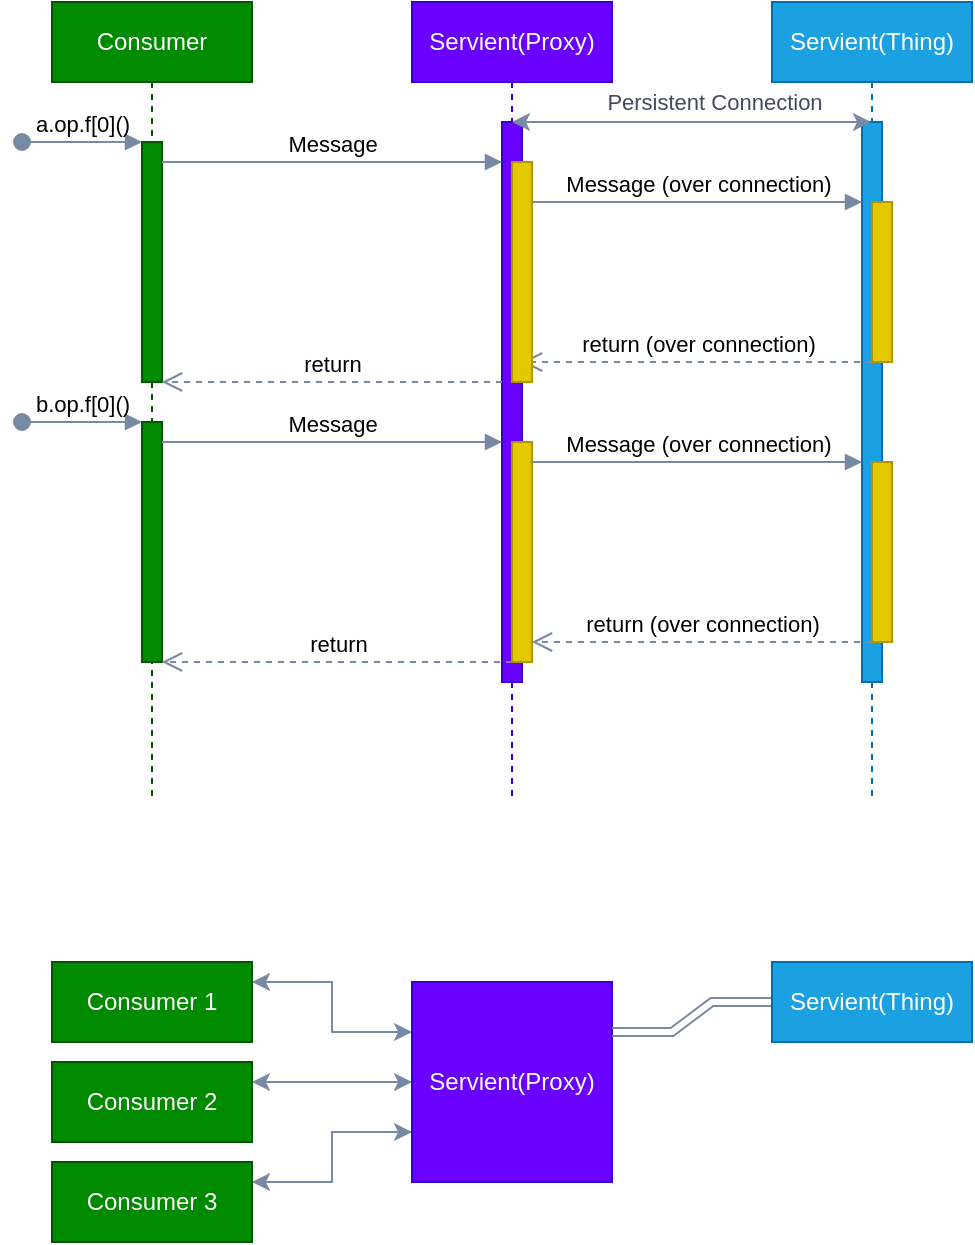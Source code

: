 <mxfile version="20.8.16" type="device" pages="5"><diagram name="Proxy" id="2YBvvXClWsGukQMizWep"><mxGraphModel dx="825" dy="803" grid="1" gridSize="10" guides="1" tooltips="1" connect="1" arrows="1" fold="1" page="1" pageScale="1" pageWidth="850" pageHeight="1100" math="0" shadow="0"><root><mxCell id="0"/><mxCell id="1" parent="0"/><mxCell id="aM9ryv3xv72pqoxQDRHE-1" value="Consumer" style="shape=umlLifeline;perimeter=lifelinePerimeter;whiteSpace=wrap;html=1;container=0;dropTarget=0;collapsible=0;recursiveResize=0;outlineConnect=0;portConstraint=eastwest;newEdgeStyle={&quot;edgeStyle&quot;:&quot;elbowEdgeStyle&quot;,&quot;elbow&quot;:&quot;vertical&quot;,&quot;curved&quot;:0,&quot;rounded&quot;:0};labelBackgroundColor=none;fillColor=#008a00;strokeColor=#005700;fontColor=#ffffff;" parent="1" vertex="1"><mxGeometry x="40" y="40" width="100" height="400" as="geometry"/></mxCell><mxCell id="aM9ryv3xv72pqoxQDRHE-2" value="" style="html=1;points=[];perimeter=orthogonalPerimeter;outlineConnect=0;targetShapes=umlLifeline;portConstraint=eastwest;newEdgeStyle={&quot;edgeStyle&quot;:&quot;elbowEdgeStyle&quot;,&quot;elbow&quot;:&quot;vertical&quot;,&quot;curved&quot;:0,&quot;rounded&quot;:0};labelBackgroundColor=none;fillColor=#008a00;strokeColor=#005700;fontColor=#ffffff;" parent="aM9ryv3xv72pqoxQDRHE-1" vertex="1"><mxGeometry x="45" y="70" width="10" height="120" as="geometry"/></mxCell><mxCell id="aM9ryv3xv72pqoxQDRHE-3" value="a.op.f[0]()" style="html=1;verticalAlign=bottom;startArrow=oval;endArrow=block;startSize=8;edgeStyle=elbowEdgeStyle;elbow=vertical;curved=0;rounded=0;labelBackgroundColor=none;strokeColor=#788AA3;fontColor=default;" parent="aM9ryv3xv72pqoxQDRHE-1" target="aM9ryv3xv72pqoxQDRHE-2" edge="1"><mxGeometry relative="1" as="geometry"><mxPoint x="-15" y="70" as="sourcePoint"/></mxGeometry></mxCell><mxCell id="t2yn1x9Z9S33g9WD0ssS-10" value="" style="html=1;points=[];perimeter=orthogonalPerimeter;outlineConnect=0;targetShapes=umlLifeline;portConstraint=eastwest;newEdgeStyle={&quot;edgeStyle&quot;:&quot;elbowEdgeStyle&quot;,&quot;elbow&quot;:&quot;vertical&quot;,&quot;curved&quot;:0,&quot;rounded&quot;:0};labelBackgroundColor=none;fillColor=#008a00;strokeColor=#005700;fontColor=#ffffff;" parent="aM9ryv3xv72pqoxQDRHE-1" vertex="1"><mxGeometry x="45" y="210" width="10" height="120" as="geometry"/></mxCell><mxCell id="t2yn1x9Z9S33g9WD0ssS-11" value="b.op.f[0]()" style="html=1;verticalAlign=bottom;startArrow=oval;endArrow=block;startSize=8;edgeStyle=elbowEdgeStyle;elbow=vertical;curved=0;rounded=0;labelBackgroundColor=none;strokeColor=#788AA3;fontColor=default;" parent="aM9ryv3xv72pqoxQDRHE-1" target="t2yn1x9Z9S33g9WD0ssS-10" edge="1"><mxGeometry relative="1" as="geometry"><mxPoint x="-15" y="210" as="sourcePoint"/></mxGeometry></mxCell><mxCell id="aM9ryv3xv72pqoxQDRHE-5" value="Servient(Proxy)" style="shape=umlLifeline;perimeter=lifelinePerimeter;whiteSpace=wrap;html=1;container=0;dropTarget=0;collapsible=0;recursiveResize=0;outlineConnect=0;portConstraint=eastwest;newEdgeStyle={&quot;edgeStyle&quot;:&quot;elbowEdgeStyle&quot;,&quot;elbow&quot;:&quot;vertical&quot;,&quot;curved&quot;:0,&quot;rounded&quot;:0};labelBackgroundColor=none;fillColor=#6a00ff;strokeColor=#3700CC;fontColor=#ffffff;" parent="1" vertex="1"><mxGeometry x="220" y="40" width="100" height="400" as="geometry"/></mxCell><mxCell id="aM9ryv3xv72pqoxQDRHE-6" value="" style="html=1;points=[];perimeter=orthogonalPerimeter;outlineConnect=0;targetShapes=umlLifeline;portConstraint=eastwest;newEdgeStyle={&quot;edgeStyle&quot;:&quot;elbowEdgeStyle&quot;,&quot;elbow&quot;:&quot;vertical&quot;,&quot;curved&quot;:0,&quot;rounded&quot;:0};labelBackgroundColor=none;fillColor=#6a00ff;strokeColor=#3700CC;fontColor=#ffffff;" parent="aM9ryv3xv72pqoxQDRHE-5" vertex="1"><mxGeometry x="45" y="60" width="10" height="280" as="geometry"/></mxCell><mxCell id="t2yn1x9Z9S33g9WD0ssS-14" value="" style="html=1;points=[];perimeter=orthogonalPerimeter;outlineConnect=0;targetShapes=umlLifeline;portConstraint=eastwest;newEdgeStyle={&quot;edgeStyle&quot;:&quot;elbowEdgeStyle&quot;,&quot;elbow&quot;:&quot;vertical&quot;,&quot;curved&quot;:0,&quot;rounded&quot;:0};labelBackgroundColor=none;fillColor=#e3c800;strokeColor=#B09500;fontColor=#000000;" parent="aM9ryv3xv72pqoxQDRHE-5" vertex="1"><mxGeometry x="50" y="220" width="10" height="110" as="geometry"/></mxCell><mxCell id="aM9ryv3xv72pqoxQDRHE-7" value="Message" style="html=1;verticalAlign=bottom;endArrow=block;edgeStyle=elbowEdgeStyle;elbow=vertical;curved=0;rounded=0;labelBackgroundColor=none;strokeColor=#788AA3;fontColor=default;" parent="1" source="aM9ryv3xv72pqoxQDRHE-2" target="aM9ryv3xv72pqoxQDRHE-6" edge="1"><mxGeometry relative="1" as="geometry"><mxPoint x="195" y="130" as="sourcePoint"/><Array as="points"><mxPoint x="180" y="120"/></Array></mxGeometry></mxCell><mxCell id="aM9ryv3xv72pqoxQDRHE-8" value="return" style="html=1;verticalAlign=bottom;endArrow=open;dashed=1;endSize=8;edgeStyle=elbowEdgeStyle;elbow=vertical;curved=0;rounded=0;labelBackgroundColor=none;strokeColor=#788AA3;fontColor=default;" parent="1" edge="1"><mxGeometry relative="1" as="geometry"><mxPoint x="95" y="230" as="targetPoint"/><Array as="points"><mxPoint x="190" y="230"/></Array><mxPoint x="265" y="230" as="sourcePoint"/></mxGeometry></mxCell><mxCell id="t2yn1x9Z9S33g9WD0ssS-1" value="Servient(Thing)" style="shape=umlLifeline;perimeter=lifelinePerimeter;whiteSpace=wrap;html=1;container=0;dropTarget=0;collapsible=0;recursiveResize=0;outlineConnect=0;portConstraint=eastwest;newEdgeStyle={&quot;edgeStyle&quot;:&quot;elbowEdgeStyle&quot;,&quot;elbow&quot;:&quot;vertical&quot;,&quot;curved&quot;:0,&quot;rounded&quot;:0};labelBackgroundColor=none;fillColor=#1ba1e2;strokeColor=#006EAF;fontColor=#ffffff;" parent="1" vertex="1"><mxGeometry x="400" y="40" width="100" height="400" as="geometry"/></mxCell><mxCell id="t2yn1x9Z9S33g9WD0ssS-2" value="" style="html=1;points=[];perimeter=orthogonalPerimeter;outlineConnect=0;targetShapes=umlLifeline;portConstraint=eastwest;newEdgeStyle={&quot;edgeStyle&quot;:&quot;elbowEdgeStyle&quot;,&quot;elbow&quot;:&quot;vertical&quot;,&quot;curved&quot;:0,&quot;rounded&quot;:0};labelBackgroundColor=none;fillColor=#1ba1e2;strokeColor=#006EAF;fontColor=#ffffff;" parent="t2yn1x9Z9S33g9WD0ssS-1" vertex="1"><mxGeometry x="45" y="60" width="10" height="280" as="geometry"/></mxCell><mxCell id="t2yn1x9Z9S33g9WD0ssS-6" value="" style="html=1;points=[];perimeter=orthogonalPerimeter;outlineConnect=0;targetShapes=umlLifeline;portConstraint=eastwest;newEdgeStyle={&quot;edgeStyle&quot;:&quot;elbowEdgeStyle&quot;,&quot;elbow&quot;:&quot;vertical&quot;,&quot;curved&quot;:0,&quot;rounded&quot;:0};labelBackgroundColor=none;fillColor=#e3c800;strokeColor=#B09500;fontColor=#000000;" parent="t2yn1x9Z9S33g9WD0ssS-1" vertex="1"><mxGeometry x="50" y="100" width="10" height="80" as="geometry"/></mxCell><mxCell id="t2yn1x9Z9S33g9WD0ssS-16" value="" style="html=1;points=[];perimeter=orthogonalPerimeter;outlineConnect=0;targetShapes=umlLifeline;portConstraint=eastwest;newEdgeStyle={&quot;edgeStyle&quot;:&quot;elbowEdgeStyle&quot;,&quot;elbow&quot;:&quot;vertical&quot;,&quot;curved&quot;:0,&quot;rounded&quot;:0};labelBackgroundColor=none;fillColor=#e3c800;strokeColor=#B09500;fontColor=#000000;" parent="t2yn1x9Z9S33g9WD0ssS-1" vertex="1"><mxGeometry x="50" y="230" width="10" height="90" as="geometry"/></mxCell><mxCell id="t2yn1x9Z9S33g9WD0ssS-5" value="Message (over connection)" style="html=1;verticalAlign=bottom;endArrow=block;edgeStyle=elbowEdgeStyle;elbow=vertical;curved=0;rounded=0;labelBackgroundColor=none;strokeColor=#788AA3;fontColor=default;" parent="1" source="t2yn1x9Z9S33g9WD0ssS-8" target="t2yn1x9Z9S33g9WD0ssS-2" edge="1"><mxGeometry relative="1" as="geometry"><mxPoint x="280" y="140" as="sourcePoint"/><Array as="points"><mxPoint x="365" y="140"/></Array><mxPoint x="440" y="140" as="targetPoint"/></mxGeometry></mxCell><mxCell id="t2yn1x9Z9S33g9WD0ssS-7" value="return (over connection)" style="html=1;verticalAlign=bottom;endArrow=open;dashed=1;endSize=8;edgeStyle=elbowEdgeStyle;elbow=vertical;curved=0;rounded=0;labelBackgroundColor=none;strokeColor=#788AA3;fontColor=default;" parent="1" source="t2yn1x9Z9S33g9WD0ssS-6" target="aM9ryv3xv72pqoxQDRHE-6" edge="1"><mxGeometry relative="1" as="geometry"><mxPoint x="280" y="220" as="targetPoint"/><Array as="points"><mxPoint x="375" y="220"/></Array><mxPoint x="560" y="220" as="sourcePoint"/></mxGeometry></mxCell><mxCell id="t2yn1x9Z9S33g9WD0ssS-8" value="" style="html=1;points=[];perimeter=orthogonalPerimeter;outlineConnect=0;targetShapes=umlLifeline;portConstraint=eastwest;newEdgeStyle={&quot;edgeStyle&quot;:&quot;elbowEdgeStyle&quot;,&quot;elbow&quot;:&quot;vertical&quot;,&quot;curved&quot;:0,&quot;rounded&quot;:0};labelBackgroundColor=none;fillColor=#e3c800;strokeColor=#B09500;fontColor=#000000;" parent="1" vertex="1"><mxGeometry x="270" y="120" width="10" height="110" as="geometry"/></mxCell><mxCell id="t2yn1x9Z9S33g9WD0ssS-13" value="Message" style="html=1;verticalAlign=bottom;endArrow=block;edgeStyle=elbowEdgeStyle;elbow=vertical;curved=0;rounded=0;labelBackgroundColor=none;strokeColor=#788AA3;fontColor=default;" parent="1" source="t2yn1x9Z9S33g9WD0ssS-10" target="aM9ryv3xv72pqoxQDRHE-6" edge="1"><mxGeometry relative="1" as="geometry"><mxPoint x="100" y="260" as="sourcePoint"/><Array as="points"><mxPoint x="185" y="260"/></Array><mxPoint x="270" y="260" as="targetPoint"/></mxGeometry></mxCell><mxCell id="t2yn1x9Z9S33g9WD0ssS-15" value="Message (over connection)" style="html=1;verticalAlign=bottom;endArrow=block;edgeStyle=elbowEdgeStyle;elbow=vertical;curved=0;rounded=0;labelBackgroundColor=none;strokeColor=#788AA3;fontColor=default;" parent="1" edge="1"><mxGeometry relative="1" as="geometry"><mxPoint x="280" y="270" as="sourcePoint"/><Array as="points"><mxPoint x="365" y="270"/></Array><mxPoint x="445" y="270" as="targetPoint"/></mxGeometry></mxCell><mxCell id="t2yn1x9Z9S33g9WD0ssS-18" value="return (over connection)" style="html=1;verticalAlign=bottom;endArrow=open;dashed=1;endSize=8;edgeStyle=elbowEdgeStyle;elbow=vertical;curved=0;rounded=0;labelBackgroundColor=none;strokeColor=#788AA3;fontColor=default;" parent="1" source="t2yn1x9Z9S33g9WD0ssS-16" target="t2yn1x9Z9S33g9WD0ssS-14" edge="1"><mxGeometry relative="1" as="geometry"><mxPoint x="280" y="360" as="targetPoint"/><Array as="points"><mxPoint x="380" y="360"/></Array><mxPoint x="455" y="360" as="sourcePoint"/></mxGeometry></mxCell><mxCell id="t2yn1x9Z9S33g9WD0ssS-19" value="return" style="html=1;verticalAlign=bottom;endArrow=open;dashed=1;endSize=8;edgeStyle=elbowEdgeStyle;elbow=vertical;curved=0;rounded=0;labelBackgroundColor=none;strokeColor=#788AA3;fontColor=default;" parent="1" source="t2yn1x9Z9S33g9WD0ssS-14" target="t2yn1x9Z9S33g9WD0ssS-10" edge="1"><mxGeometry relative="1" as="geometry"><mxPoint x="100" y="370" as="targetPoint"/><Array as="points"><mxPoint x="195" y="370"/></Array><mxPoint x="270" y="370" as="sourcePoint"/></mxGeometry></mxCell><mxCell id="t2yn1x9Z9S33g9WD0ssS-31" style="edgeStyle=orthogonalEdgeStyle;rounded=0;orthogonalLoop=1;jettySize=auto;html=1;exitX=1;exitY=0.25;exitDx=0;exitDy=0;entryX=0;entryY=0.25;entryDx=0;entryDy=0;strokeColor=#788AA3;fontColor=#46495D;fillColor=#B2C9AB;startArrow=classic;startFill=1;" parent="1" source="t2yn1x9Z9S33g9WD0ssS-20" target="t2yn1x9Z9S33g9WD0ssS-23" edge="1"><mxGeometry relative="1" as="geometry"/></mxCell><mxCell id="t2yn1x9Z9S33g9WD0ssS-20" value="Consumer 1" style="rounded=0;whiteSpace=wrap;html=1;strokeColor=#005700;fillColor=#008a00;fontColor=#ffffff;" parent="1" vertex="1"><mxGeometry x="40" y="520" width="100" height="40" as="geometry"/></mxCell><mxCell id="t2yn1x9Z9S33g9WD0ssS-32" style="edgeStyle=orthogonalEdgeStyle;rounded=0;orthogonalLoop=1;jettySize=auto;html=1;exitX=1;exitY=0.25;exitDx=0;exitDy=0;entryX=0;entryY=0.5;entryDx=0;entryDy=0;strokeColor=#788AA3;fontColor=#46495D;fillColor=#B2C9AB;startArrow=classic;startFill=1;" parent="1" source="t2yn1x9Z9S33g9WD0ssS-21" target="t2yn1x9Z9S33g9WD0ssS-23" edge="1"><mxGeometry relative="1" as="geometry"/></mxCell><mxCell id="t2yn1x9Z9S33g9WD0ssS-21" value="Consumer 2" style="rounded=0;whiteSpace=wrap;html=1;strokeColor=#005700;fillColor=#008a00;fontColor=#ffffff;" parent="1" vertex="1"><mxGeometry x="40" y="570" width="100" height="40" as="geometry"/></mxCell><mxCell id="t2yn1x9Z9S33g9WD0ssS-33" style="edgeStyle=orthogonalEdgeStyle;rounded=0;orthogonalLoop=1;jettySize=auto;html=1;exitX=1;exitY=0.25;exitDx=0;exitDy=0;strokeColor=#788AA3;fontColor=#46495D;fillColor=#B2C9AB;entryX=0;entryY=0.75;entryDx=0;entryDy=0;startArrow=classic;startFill=1;" parent="1" source="t2yn1x9Z9S33g9WD0ssS-22" target="t2yn1x9Z9S33g9WD0ssS-23" edge="1"><mxGeometry relative="1" as="geometry"/></mxCell><mxCell id="t2yn1x9Z9S33g9WD0ssS-22" value="Consumer 3" style="rounded=0;whiteSpace=wrap;html=1;strokeColor=#005700;fillColor=#008a00;fontColor=#ffffff;" parent="1" vertex="1"><mxGeometry x="40" y="620" width="100" height="40" as="geometry"/></mxCell><mxCell id="t2yn1x9Z9S33g9WD0ssS-23" value="Servient(Proxy)" style="rounded=0;whiteSpace=wrap;html=1;strokeColor=#3700CC;fillColor=#6a00ff;fontColor=#ffffff;" parent="1" vertex="1"><mxGeometry x="220" y="530" width="100" height="100" as="geometry"/></mxCell><mxCell id="t2yn1x9Z9S33g9WD0ssS-34" style="edgeStyle=entityRelationEdgeStyle;rounded=0;orthogonalLoop=1;jettySize=auto;html=1;exitX=0;exitY=0.5;exitDx=0;exitDy=0;entryX=1;entryY=0.25;entryDx=0;entryDy=0;strokeColor=#788AA3;fontColor=#46495D;fillColor=#B2C9AB;shape=link;startArrow=block;strokeWidth=1;" parent="1" source="t2yn1x9Z9S33g9WD0ssS-28" target="t2yn1x9Z9S33g9WD0ssS-23" edge="1"><mxGeometry relative="1" as="geometry"/></mxCell><mxCell id="t2yn1x9Z9S33g9WD0ssS-28" value="Servient(Thing)" style="rounded=0;whiteSpace=wrap;html=1;strokeColor=#006EAF;fillColor=#1ba1e2;fontColor=#ffffff;" parent="1" vertex="1"><mxGeometry x="400" y="520" width="100" height="40" as="geometry"/></mxCell><mxCell id="t2yn1x9Z9S33g9WD0ssS-35" value="" style="endArrow=classic;startArrow=classic;html=1;rounded=0;strokeColor=#788AA3;fontColor=#46495D;fillColor=#B2C9AB;" parent="1" edge="1"><mxGeometry width="50" height="50" relative="1" as="geometry"><mxPoint x="270" y="100.0" as="sourcePoint"/><mxPoint x="449.5" y="100.0" as="targetPoint"/></mxGeometry></mxCell><mxCell id="t2yn1x9Z9S33g9WD0ssS-36" value="Persistent Connection" style="edgeLabel;html=1;align=center;verticalAlign=middle;resizable=0;points=[];fontColor=#46495D;" parent="t2yn1x9Z9S33g9WD0ssS-35" vertex="1" connectable="0"><mxGeometry x="0.214" y="1" relative="1" as="geometry"><mxPoint x="-8" y="-9" as="offset"/></mxGeometry></mxCell></root></mxGraphModel></diagram><diagram id="9EP-WmmnwoOJ0dVUvOu4" name="Broker"><mxGraphModel dx="1734" dy="1084" grid="1" gridSize="10" guides="1" tooltips="1" connect="1" arrows="1" fold="1" page="1" pageScale="1" pageWidth="620" pageHeight="919" math="0" shadow="0"><root><mxCell id="0"/><mxCell id="1" parent="0"/><mxCell id="ZhGuCWqOMXXXvSmR2Sjc-1" value="Consumer" style="shape=umlLifeline;perimeter=lifelinePerimeter;whiteSpace=wrap;html=1;container=0;dropTarget=0;collapsible=0;recursiveResize=0;outlineConnect=0;portConstraint=eastwest;newEdgeStyle={&quot;edgeStyle&quot;:&quot;elbowEdgeStyle&quot;,&quot;elbow&quot;:&quot;vertical&quot;,&quot;curved&quot;:0,&quot;rounded&quot;:0};labelBackgroundColor=none;fillColor=#008a00;strokeColor=#005700;fontColor=#ffffff;" parent="1" vertex="1"><mxGeometry x="59" y="40" width="100" height="690" as="geometry"/></mxCell><mxCell id="ZhGuCWqOMXXXvSmR2Sjc-6" value="Broker" style="shape=umlLifeline;perimeter=lifelinePerimeter;whiteSpace=wrap;html=1;container=0;dropTarget=0;collapsible=0;recursiveResize=0;outlineConnect=0;portConstraint=eastwest;newEdgeStyle={&quot;edgeStyle&quot;:&quot;elbowEdgeStyle&quot;,&quot;elbow&quot;:&quot;vertical&quot;,&quot;curved&quot;:0,&quot;rounded&quot;:0};labelBackgroundColor=none;fillColor=#6a00ff;strokeColor=#3700CC;fontColor=#ffffff;" parent="1" vertex="1"><mxGeometry x="239" y="40" width="100" height="690" as="geometry"/></mxCell><mxCell id="ZhGuCWqOMXXXvSmR2Sjc-7" value="" style="html=1;points=[];perimeter=orthogonalPerimeter;outlineConnect=0;targetShapes=umlLifeline;portConstraint=eastwest;newEdgeStyle={&quot;edgeStyle&quot;:&quot;elbowEdgeStyle&quot;,&quot;elbow&quot;:&quot;vertical&quot;,&quot;curved&quot;:0,&quot;rounded&quot;:0};labelBackgroundColor=none;fillColor=#6a00ff;strokeColor=#3700CC;fontColor=#ffffff;" parent="ZhGuCWqOMXXXvSmR2Sjc-6" vertex="1"><mxGeometry x="45" y="70" width="10" height="600" as="geometry"/></mxCell><mxCell id="ZhGuCWqOMXXXvSmR2Sjc-11" value="Thing" style="shape=umlLifeline;perimeter=lifelinePerimeter;whiteSpace=wrap;html=1;container=0;dropTarget=0;collapsible=0;recursiveResize=0;outlineConnect=0;portConstraint=eastwest;newEdgeStyle={&quot;edgeStyle&quot;:&quot;elbowEdgeStyle&quot;,&quot;elbow&quot;:&quot;vertical&quot;,&quot;curved&quot;:0,&quot;rounded&quot;:0};labelBackgroundColor=none;fillColor=#1ba1e2;strokeColor=#006EAF;fontColor=#ffffff;" parent="1" vertex="1"><mxGeometry x="419" y="40" width="100" height="690" as="geometry"/></mxCell><mxCell id="ZhGuCWqOMXXXvSmR2Sjc-12" value="" style="html=1;points=[];perimeter=orthogonalPerimeter;outlineConnect=0;targetShapes=umlLifeline;portConstraint=eastwest;newEdgeStyle={&quot;edgeStyle&quot;:&quot;elbowEdgeStyle&quot;,&quot;elbow&quot;:&quot;vertical&quot;,&quot;curved&quot;:0,&quot;rounded&quot;:0};labelBackgroundColor=none;fillColor=#1ba1e2;strokeColor=#006EAF;fontColor=#ffffff;" parent="ZhGuCWqOMXXXvSmR2Sjc-11" vertex="1"><mxGeometry x="45" y="90" width="10" height="550" as="geometry"/></mxCell><mxCell id="ZhGuCWqOMXXXvSmR2Sjc-22" style="edgeStyle=orthogonalEdgeStyle;rounded=0;orthogonalLoop=1;jettySize=auto;html=1;exitX=1;exitY=0.5;exitDx=0;exitDy=0;entryX=0;entryY=0.25;entryDx=0;entryDy=0;strokeColor=#333333;fontColor=#46495D;fillColor=#B2C9AB;startArrow=classic;startFill=1;" parent="1" source="ZhGuCWqOMXXXvSmR2Sjc-23" target="ZhGuCWqOMXXXvSmR2Sjc-28" edge="1"><mxGeometry relative="1" as="geometry"/></mxCell><mxCell id="ZhGuCWqOMXXXvSmR2Sjc-23" value="Consumer 1&lt;br&gt;(MQTT Client)" style="rounded=0;whiteSpace=wrap;html=1;strokeColor=#005700;fillColor=#008a00;fontColor=#ffffff;" parent="1" vertex="1"><mxGeometry x="59" y="803" width="100" height="40" as="geometry"/></mxCell><mxCell id="ZhGuCWqOMXXXvSmR2Sjc-24" style="edgeStyle=orthogonalEdgeStyle;rounded=0;orthogonalLoop=1;jettySize=auto;html=1;exitX=1;exitY=0.5;exitDx=0;exitDy=0;entryX=0;entryY=0.5;entryDx=0;entryDy=0;strokeColor=#333333;fontColor=#46495D;fillColor=#B2C9AB;startArrow=classic;startFill=1;" parent="1" source="ZhGuCWqOMXXXvSmR2Sjc-25" target="ZhGuCWqOMXXXvSmR2Sjc-28" edge="1"><mxGeometry relative="1" as="geometry"/></mxCell><mxCell id="ZhGuCWqOMXXXvSmR2Sjc-25" value="Consumer 2&lt;br&gt;(MQTT Client)" style="rounded=0;whiteSpace=wrap;html=1;strokeColor=#005700;fillColor=#008a00;fontColor=#ffffff;" parent="1" vertex="1"><mxGeometry x="59" y="863" width="100" height="40" as="geometry"/></mxCell><mxCell id="ZhGuCWqOMXXXvSmR2Sjc-26" style="edgeStyle=orthogonalEdgeStyle;rounded=0;orthogonalLoop=1;jettySize=auto;html=1;exitX=1;exitY=0.5;exitDx=0;exitDy=0;strokeColor=#333333;fontColor=#46495D;fillColor=#B2C9AB;entryX=0;entryY=0.75;entryDx=0;entryDy=0;startArrow=classic;startFill=1;" parent="1" source="ZhGuCWqOMXXXvSmR2Sjc-27" target="ZhGuCWqOMXXXvSmR2Sjc-28" edge="1"><mxGeometry relative="1" as="geometry"/></mxCell><mxCell id="ZhGuCWqOMXXXvSmR2Sjc-27" value="Consumer 3&lt;br&gt;(MQTT Client)" style="rounded=0;whiteSpace=wrap;html=1;strokeColor=#005700;fillColor=#008a00;fontColor=#ffffff;" parent="1" vertex="1"><mxGeometry x="59" y="923" width="100" height="40" as="geometry"/></mxCell><mxCell id="ZhGuCWqOMXXXvSmR2Sjc-28" value="Broker" style="rounded=0;whiteSpace=wrap;html=1;strokeColor=#3700CC;fillColor=#6a00ff;fontColor=#ffffff;" parent="1" vertex="1"><mxGeometry x="239" y="833" width="100" height="100" as="geometry"/></mxCell><mxCell id="ZhGuCWqOMXXXvSmR2Sjc-35" style="edgeStyle=orthogonalEdgeStyle;rounded=0;orthogonalLoop=1;jettySize=auto;html=1;entryX=1;entryY=0.25;entryDx=0;entryDy=0;startArrow=classic;startFill=1;strokeColor=#333333;" parent="1" source="ZhGuCWqOMXXXvSmR2Sjc-30" target="ZhGuCWqOMXXXvSmR2Sjc-28" edge="1"><mxGeometry relative="1" as="geometry"/></mxCell><mxCell id="ZhGuCWqOMXXXvSmR2Sjc-30" value="Thing 1&lt;br&gt;(MQTT Client)" style="rounded=0;whiteSpace=wrap;html=1;strokeColor=#006EAF;fillColor=#1ba1e2;fontColor=#ffffff;" parent="1" vertex="1"><mxGeometry x="419" y="803" width="100" height="40" as="geometry"/></mxCell><mxCell id="ZhGuCWqOMXXXvSmR2Sjc-36" style="edgeStyle=orthogonalEdgeStyle;rounded=0;orthogonalLoop=1;jettySize=auto;html=1;entryX=1;entryY=0.5;entryDx=0;entryDy=0;startArrow=classic;startFill=1;strokeColor=#333333;" parent="1" source="ZhGuCWqOMXXXvSmR2Sjc-33" target="ZhGuCWqOMXXXvSmR2Sjc-28" edge="1"><mxGeometry relative="1" as="geometry"/></mxCell><mxCell id="ZhGuCWqOMXXXvSmR2Sjc-33" value="Thing 2&lt;br&gt;(MQTT Client)" style="rounded=0;whiteSpace=wrap;html=1;strokeColor=#006EAF;fillColor=#1ba1e2;fontColor=#ffffff;" parent="1" vertex="1"><mxGeometry x="419" y="863" width="100" height="40" as="geometry"/></mxCell><mxCell id="ZhGuCWqOMXXXvSmR2Sjc-37" style="edgeStyle=orthogonalEdgeStyle;rounded=0;orthogonalLoop=1;jettySize=auto;html=1;entryX=1;entryY=0.75;entryDx=0;entryDy=0;startArrow=classic;startFill=1;strokeColor=#333333;" parent="1" source="ZhGuCWqOMXXXvSmR2Sjc-34" target="ZhGuCWqOMXXXvSmR2Sjc-28" edge="1"><mxGeometry relative="1" as="geometry"/></mxCell><mxCell id="ZhGuCWqOMXXXvSmR2Sjc-34" value="Thing 3&lt;br&gt;(MQTT Client)" style="rounded=0;whiteSpace=wrap;html=1;strokeColor=#006EAF;fillColor=#1ba1e2;fontColor=#ffffff;" parent="1" vertex="1"><mxGeometry x="419" y="923" width="100" height="40" as="geometry"/></mxCell><mxCell id="ZhGuCWqOMXXXvSmR2Sjc-43" value="Connect" style="html=1;verticalAlign=bottom;endArrow=block;edgeStyle=elbowEdgeStyle;elbow=vertical;curved=0;rounded=0;labelBackgroundColor=none;strokeColor=#d6b656;fontColor=default;fillColor=#fff2cc;" parent="1" edge="1"><mxGeometry relative="1" as="geometry"><mxPoint x="469" y="140.78" as="sourcePoint"/><Array as="points"><mxPoint x="389" y="140.78"/></Array><mxPoint x="294" y="140.78" as="targetPoint"/></mxGeometry></mxCell><mxCell id="ZhGuCWqOMXXXvSmR2Sjc-46" value="Publish sensorVal &lt;br&gt;to myTopic&amp;nbsp;" style="html=1;verticalAlign=bottom;endArrow=block;edgeStyle=elbowEdgeStyle;elbow=vertical;curved=0;rounded=0;labelBackgroundColor=none;strokeColor=#d6b656;fontColor=default;fillColor=#fff2cc;" parent="1" target="PXn3uYiHS9c8APurNOTE-3" edge="1"><mxGeometry x="0.073" relative="1" as="geometry"><mxPoint x="469" y="200" as="sourcePoint"/><Array as="points"><mxPoint x="439" y="200"/><mxPoint x="394" y="170"/></Array><mxPoint x="299" y="170.0" as="targetPoint"/><mxPoint as="offset"/></mxGeometry></mxCell><mxCell id="PXn3uYiHS9c8APurNOTE-2" value="ACK" style="html=1;verticalAlign=bottom;endArrow=block;edgeStyle=elbowEdgeStyle;elbow=vertical;curved=0;rounded=0;labelBackgroundColor=none;strokeColor=#d6b656;fontColor=default;dashed=1;fillColor=#fff2cc;" parent="1" source="PXn3uYiHS9c8APurNOTE-3" edge="1"><mxGeometry x="0.073" relative="1" as="geometry"><mxPoint x="294" y="220.82" as="sourcePoint"/><Array as="points"><mxPoint x="379" y="220"/><mxPoint x="439" y="220.82"/></Array><mxPoint x="469" y="220.82" as="targetPoint"/><mxPoint as="offset"/></mxGeometry></mxCell><mxCell id="PXn3uYiHS9c8APurNOTE-3" value="" style="html=1;points=[];perimeter=orthogonalPerimeter;outlineConnect=0;targetShapes=umlLifeline;portConstraint=eastwest;newEdgeStyle={&quot;edgeStyle&quot;:&quot;elbowEdgeStyle&quot;,&quot;elbow&quot;:&quot;vertical&quot;,&quot;curved&quot;:0,&quot;rounded&quot;:0};labelBackgroundColor=none;fillColor=#e3c800;strokeColor=#B09500;fontColor=#000000;" parent="1" vertex="1"><mxGeometry x="289" y="200" width="10" height="20" as="geometry"/></mxCell><mxCell id="PXn3uYiHS9c8APurNOTE-4" value="" style="html=1;points=[];perimeter=orthogonalPerimeter;outlineConnect=0;targetShapes=umlLifeline;portConstraint=eastwest;newEdgeStyle={&quot;edgeStyle&quot;:&quot;elbowEdgeStyle&quot;,&quot;elbow&quot;:&quot;vertical&quot;,&quot;curved&quot;:0,&quot;rounded&quot;:0};labelBackgroundColor=none;fillColor=#008a00;strokeColor=#005700;fontColor=#ffffff;" parent="1" vertex="1"><mxGeometry x="104" y="240" width="10" height="380" as="geometry"/></mxCell><mxCell id="PXn3uYiHS9c8APurNOTE-8" value="no subscribers" style="rounded=0;whiteSpace=wrap;html=1;fontSize=9;" parent="1" vertex="1"><mxGeometry x="229" y="190" width="50" height="30" as="geometry"/></mxCell><mxCell id="PXn3uYiHS9c8APurNOTE-9" value="Connect" style="html=1;verticalAlign=bottom;endArrow=block;edgeStyle=elbowEdgeStyle;elbow=vertical;curved=0;rounded=0;labelBackgroundColor=none;strokeColor=#d6b656;fontColor=default;fillColor=#fff2cc;" parent="1" edge="1"><mxGeometry relative="1" as="geometry"><mxPoint x="114" y="254.78" as="sourcePoint"/><Array as="points"><mxPoint x="209" y="254.78"/></Array><mxPoint x="284" y="254.78" as="targetPoint"/></mxGeometry></mxCell><mxCell id="PXn3uYiHS9c8APurNOTE-10" value="Subscribe to myTopic&amp;nbsp;" style="html=1;verticalAlign=bottom;endArrow=block;edgeStyle=elbowEdgeStyle;elbow=vertical;curved=0;rounded=0;labelBackgroundColor=none;strokeColor=#d6b656;fontColor=default;fillColor=#fff2cc;" parent="1" source="PXn3uYiHS9c8APurNOTE-12" target="ZhGuCWqOMXXXvSmR2Sjc-7" edge="1"><mxGeometry x="0.072" relative="1" as="geometry"><mxPoint x="119" y="260" as="sourcePoint"/><Array as="points"><mxPoint x="199" y="290"/><mxPoint x="259" y="290"/></Array><mxPoint x="279" y="290" as="targetPoint"/><mxPoint as="offset"/></mxGeometry></mxCell><mxCell id="PXn3uYiHS9c8APurNOTE-11" value="ACK" style="html=1;verticalAlign=bottom;endArrow=block;edgeStyle=elbowEdgeStyle;elbow=vertical;curved=0;rounded=0;labelBackgroundColor=none;strokeColor=#d6b656;fontColor=default;dashed=1;fillColor=#fff2cc;" parent="1" source="ZhGuCWqOMXXXvSmR2Sjc-7" target="PXn3uYiHS9c8APurNOTE-12" edge="1"><mxGeometry x="0.074" relative="1" as="geometry"><mxPoint x="279" y="311" as="sourcePoint"/><Array as="points"><mxPoint x="259" y="310.82"/><mxPoint x="199" y="310"/></Array><mxPoint x="114" y="310.82" as="targetPoint"/><mxPoint as="offset"/></mxGeometry></mxCell><mxCell id="PXn3uYiHS9c8APurNOTE-16" value="Measure Sensor" style="html=1;verticalAlign=bottom;endArrow=block;edgeStyle=orthogonalEdgeStyle;elbow=vertical;curved=1;rounded=0;labelBackgroundColor=none;strokeColor=#6c8ebf;fontColor=default;fillColor=#dae8fc;" parent="1" source="PXn3uYiHS9c8APurNOTE-15" target="PXn3uYiHS9c8APurNOTE-15" edge="1"><mxGeometry x="-0.167" relative="1" as="geometry"><mxPoint x="74" y="256.35" as="sourcePoint"/><Array as="points"><mxPoint x="529" y="307.35"/><mxPoint x="529" y="327.35"/></Array><mxPoint x="74" y="446.35" as="targetPoint"/><mxPoint as="offset"/></mxGeometry></mxCell><mxCell id="PXn3uYiHS9c8APurNOTE-17" value="Publish sensorVal &lt;br&gt;to myTopic&amp;nbsp;" style="html=1;verticalAlign=bottom;endArrow=block;edgeStyle=elbowEdgeStyle;elbow=vertical;curved=0;rounded=0;labelBackgroundColor=none;strokeColor=#d6b656;fontColor=default;fillColor=#fff2cc;" parent="1" target="PXn3uYiHS9c8APurNOTE-19" edge="1"><mxGeometry x="0.073" relative="1" as="geometry"><mxPoint x="469" y="337.35" as="sourcePoint"/><Array as="points"><mxPoint x="439" y="337.35"/><mxPoint x="394" y="307.35"/></Array><mxPoint x="299" y="307.35" as="targetPoint"/><mxPoint as="offset"/></mxGeometry></mxCell><mxCell id="PXn3uYiHS9c8APurNOTE-18" value="ACK" style="html=1;verticalAlign=bottom;endArrow=block;edgeStyle=elbowEdgeStyle;elbow=vertical;curved=0;rounded=0;labelBackgroundColor=none;strokeColor=#d6b656;fontColor=default;dashed=1;fillColor=#fff2cc;" parent="1" source="PXn3uYiHS9c8APurNOTE-19" edge="1"><mxGeometry x="0.073" relative="1" as="geometry"><mxPoint x="294" y="358.17" as="sourcePoint"/><Array as="points"><mxPoint x="379" y="357.35"/><mxPoint x="439" y="358.17"/></Array><mxPoint x="469" y="358.17" as="targetPoint"/><mxPoint as="offset"/></mxGeometry></mxCell><mxCell id="PXn3uYiHS9c8APurNOTE-19" value="" style="html=1;points=[];perimeter=orthogonalPerimeter;outlineConnect=0;targetShapes=umlLifeline;portConstraint=eastwest;newEdgeStyle={&quot;edgeStyle&quot;:&quot;elbowEdgeStyle&quot;,&quot;elbow&quot;:&quot;vertical&quot;,&quot;curved&quot;:0,&quot;rounded&quot;:0};labelBackgroundColor=none;fillColor=#e3c800;strokeColor=#B09500;fontColor=#000000;" parent="1" vertex="1"><mxGeometry x="289" y="337.35" width="10" height="32.65" as="geometry"/></mxCell><mxCell id="yNOFtDNnatfZAVa9GSVG-1" value="send sensorVal&amp;nbsp;" style="html=1;verticalAlign=bottom;endArrow=block;edgeStyle=elbowEdgeStyle;elbow=vertical;curved=0;rounded=0;labelBackgroundColor=none;strokeColor=#d6b656;fontColor=default;fillColor=#fff2cc;" parent="1" source="PXn3uYiHS9c8APurNOTE-19" target="PXn3uYiHS9c8APurNOTE-12" edge="1"><mxGeometry x="0.073" relative="1" as="geometry"><mxPoint x="299" y="363.51" as="sourcePoint"/><Array as="points"><mxPoint x="269" y="363.51"/><mxPoint x="224" y="333.51"/></Array><mxPoint x="129" y="363.51" as="targetPoint"/><mxPoint as="offset"/></mxGeometry></mxCell><mxCell id="yNOFtDNnatfZAVa9GSVG-5" value="Unsubscribe from myTopic&amp;nbsp;" style="html=1;verticalAlign=bottom;endArrow=block;edgeStyle=elbowEdgeStyle;elbow=vertical;curved=0;rounded=0;labelBackgroundColor=none;strokeColor=#d6b656;fontColor=default;fillColor=#fff2cc;" parent="1" target="ZhGuCWqOMXXXvSmR2Sjc-7" edge="1"><mxGeometry x="0.072" relative="1" as="geometry"><mxPoint x="124" y="550" as="sourcePoint"/><Array as="points"><mxPoint x="204" y="550"/><mxPoint x="264" y="550"/></Array><mxPoint x="289" y="550" as="targetPoint"/><mxPoint as="offset"/></mxGeometry></mxCell><mxCell id="yNOFtDNnatfZAVa9GSVG-8" value="Measure Sensor" style="html=1;verticalAlign=bottom;endArrow=block;edgeStyle=orthogonalEdgeStyle;elbow=vertical;curved=1;rounded=0;labelBackgroundColor=none;strokeColor=#6c8ebf;fontColor=default;fillColor=#dae8fc;" parent="1" source="yNOFtDNnatfZAVa9GSVG-7" target="yNOFtDNnatfZAVa9GSVG-7" edge="1"><mxGeometry x="-0.167" relative="1" as="geometry"><mxPoint x="75" y="399" as="sourcePoint"/><Array as="points"><mxPoint x="530" y="450"/><mxPoint x="530" y="470"/></Array><mxPoint x="75" y="589" as="targetPoint"/><mxPoint as="offset"/></mxGeometry></mxCell><mxCell id="yNOFtDNnatfZAVa9GSVG-9" value="Publish sensorVal &lt;br&gt;to myTopic&amp;nbsp;" style="html=1;verticalAlign=bottom;endArrow=block;edgeStyle=elbowEdgeStyle;elbow=vertical;curved=0;rounded=0;labelBackgroundColor=none;strokeColor=#d6b656;fontColor=default;fillColor=#fff2cc;" parent="1" target="yNOFtDNnatfZAVa9GSVG-11" edge="1"><mxGeometry x="0.073" relative="1" as="geometry"><mxPoint x="470" y="480" as="sourcePoint"/><Array as="points"><mxPoint x="440" y="480"/><mxPoint x="395" y="450"/></Array><mxPoint x="300" y="450.0" as="targetPoint"/><mxPoint as="offset"/></mxGeometry></mxCell><mxCell id="yNOFtDNnatfZAVa9GSVG-10" value="ACK" style="html=1;verticalAlign=bottom;endArrow=block;edgeStyle=elbowEdgeStyle;elbow=vertical;curved=0;rounded=0;labelBackgroundColor=none;strokeColor=#d6b656;fontColor=default;dashed=1;fillColor=#fff2cc;" parent="1" source="yNOFtDNnatfZAVa9GSVG-11" edge="1"><mxGeometry x="0.073" relative="1" as="geometry"><mxPoint x="295" y="500.82" as="sourcePoint"/><Array as="points"><mxPoint x="380" y="500"/><mxPoint x="440" y="500.82"/></Array><mxPoint x="470" y="500.82" as="targetPoint"/><mxPoint as="offset"/></mxGeometry></mxCell><mxCell id="yNOFtDNnatfZAVa9GSVG-11" value="" style="html=1;points=[];perimeter=orthogonalPerimeter;outlineConnect=0;targetShapes=umlLifeline;portConstraint=eastwest;newEdgeStyle={&quot;edgeStyle&quot;:&quot;elbowEdgeStyle&quot;,&quot;elbow&quot;:&quot;vertical&quot;,&quot;curved&quot;:0,&quot;rounded&quot;:0};labelBackgroundColor=none;fillColor=#e3c800;strokeColor=#B09500;fontColor=#000000;" parent="1" vertex="1"><mxGeometry x="290" y="480" width="10" height="32.65" as="geometry"/></mxCell><mxCell id="yNOFtDNnatfZAVa9GSVG-12" value="send sensorVal&amp;nbsp;" style="html=1;verticalAlign=bottom;endArrow=block;edgeStyle=elbowEdgeStyle;elbow=vertical;curved=0;rounded=0;labelBackgroundColor=none;strokeColor=#d6b656;fontColor=default;fillColor=#fff2cc;" parent="1" source="yNOFtDNnatfZAVa9GSVG-11" edge="1"><mxGeometry x="0.073" relative="1" as="geometry"><mxPoint x="300" y="506.16" as="sourcePoint"/><Array as="points"><mxPoint x="270" y="506.16"/><mxPoint x="225" y="476.16"/></Array><mxPoint x="125.0" y="506.16" as="targetPoint"/><mxPoint as="offset"/></mxGeometry></mxCell><mxCell id="nsrr6HfWEP8Ox5SePu9u-1" value="Participating Entities" style="text;html=1;strokeColor=none;fillColor=none;align=center;verticalAlign=middle;whiteSpace=wrap;rounded=0;" parent="1" vertex="1"><mxGeometry x="216.5" y="763" width="145" height="30" as="geometry"/></mxCell><mxCell id="a-3dWNvDGrhPQp1OnpVm-1" value="" style="html=1;points=[];perimeter=orthogonalPerimeter;outlineConnect=0;targetShapes=umlLifeline;portConstraint=eastwest;newEdgeStyle={&quot;edgeStyle&quot;:&quot;elbowEdgeStyle&quot;,&quot;elbow&quot;:&quot;vertical&quot;,&quot;curved&quot;:0,&quot;rounded&quot;:0};labelBackgroundColor=none;fillColor=#f0a30a;strokeColor=#BD7000;fontColor=#000000;" parent="1" vertex="1"><mxGeometry x="109" y="255" width="10" height="325" as="geometry"/></mxCell><mxCell id="PXn3uYiHS9c8APurNOTE-12" value="" style="html=1;points=[];perimeter=orthogonalPerimeter;outlineConnect=0;targetShapes=umlLifeline;portConstraint=eastwest;newEdgeStyle={&quot;edgeStyle&quot;:&quot;elbowEdgeStyle&quot;,&quot;elbow&quot;:&quot;vertical&quot;,&quot;curved&quot;:0,&quot;rounded&quot;:0};labelBackgroundColor=none;fillColor=#e3c800;strokeColor=#B09500;fontColor=#000000;" parent="1" vertex="1"><mxGeometry x="114" y="290" width="10" height="260" as="geometry"/></mxCell><mxCell id="HJ3VokHh5evIRKXgIU7y-1" value="Broker Connection Lifecycle" style="text;html=1;strokeColor=none;fillColor=none;align=center;verticalAlign=middle;whiteSpace=wrap;rounded=0;" parent="1" vertex="1"><mxGeometry x="194" y="1013" width="162.5" height="30" as="geometry"/></mxCell><mxCell id="HJ3VokHh5evIRKXgIU7y-2" value="" style="ellipse;whiteSpace=wrap;html=1;aspect=fixed;fillColor=none;" parent="1" vertex="1"><mxGeometry x="134" y="1418" width="90" height="90" as="geometry"/></mxCell><mxCell id="HJ3VokHh5evIRKXgIU7y-3" value="inactive" style="ellipse;whiteSpace=wrap;html=1;aspect=fixed;fillColor=default;" parent="1" vertex="1"><mxGeometry x="139" y="1423" width="80" height="80" as="geometry"/></mxCell><mxCell id="HJ3VokHh5evIRKXgIU7y-4" value="active" style="ellipse;whiteSpace=wrap;html=1;aspect=fixed;fillColor=default;" parent="1" vertex="1"><mxGeometry x="340" y="1423" width="80" height="80" as="geometry"/></mxCell><mxCell id="HJ3VokHh5evIRKXgIU7y-5" value="" style="curved=1;endArrow=classic;html=1;rounded=0;entryX=0;entryY=0;entryDx=0;entryDy=0;exitX=1;exitY=0;exitDx=0;exitDy=0;" parent="1" source="HJ3VokHh5evIRKXgIU7y-2" target="HJ3VokHh5evIRKXgIU7y-4" edge="1"><mxGeometry width="50" height="50" relative="1" as="geometry"><mxPoint x="132.5" y="613" as="sourcePoint"/><mxPoint x="182.5" y="563" as="targetPoint"/><Array as="points"><mxPoint x="240" y="1403"/><mxPoint x="320" y="1403"/></Array></mxGeometry></mxCell><mxCell id="HJ3VokHh5evIRKXgIU7y-6" value="subscribe to topic" style="text;html=1;strokeColor=none;fillColor=none;align=center;verticalAlign=middle;whiteSpace=wrap;rounded=0;" parent="1" vertex="1"><mxGeometry x="250" y="1373" width="60" height="30" as="geometry"/></mxCell><mxCell id="HJ3VokHh5evIRKXgIU7y-7" value="" style="curved=1;endArrow=classic;html=1;rounded=0;entryX=1;entryY=1;entryDx=0;entryDy=0;exitX=0;exitY=1;exitDx=0;exitDy=0;" parent="1" source="HJ3VokHh5evIRKXgIU7y-4" target="HJ3VokHh5evIRKXgIU7y-2" edge="1"><mxGeometry width="50" height="50" relative="1" as="geometry"><mxPoint x="230.446" y="596.536" as="sourcePoint"/><mxPoint x="89.55" y="593" as="targetPoint"/><Array as="points"><mxPoint x="320" y="1523"/><mxPoint x="240" y="1523"/></Array></mxGeometry></mxCell><mxCell id="HJ3VokHh5evIRKXgIU7y-8" value="unsubscribe from topic" style="text;html=1;strokeColor=none;fillColor=none;align=center;verticalAlign=middle;whiteSpace=wrap;rounded=0;" parent="1" vertex="1"><mxGeometry x="243" y="1523" width="74" height="30" as="geometry"/></mxCell><mxCell id="HJ3VokHh5evIRKXgIU7y-9" value="Topic Subscription Lifecycle" style="text;html=1;strokeColor=none;fillColor=none;align=center;verticalAlign=middle;whiteSpace=wrap;rounded=0;" parent="1" vertex="1"><mxGeometry x="200.75" y="1343" width="162.5" height="30" as="geometry"/></mxCell><mxCell id="YqJhqmkJJcxklTCXHnOt-2" value="" style="ellipse;whiteSpace=wrap;html=1;aspect=fixed;fillColor=none;" parent="1" vertex="1"><mxGeometry x="134" y="1098" width="90" height="90" as="geometry"/></mxCell><mxCell id="YqJhqmkJJcxklTCXHnOt-3" value="inactive" style="ellipse;whiteSpace=wrap;html=1;aspect=fixed;fillColor=default;" parent="1" vertex="1"><mxGeometry x="139" y="1103" width="80" height="80" as="geometry"/></mxCell><mxCell id="YqJhqmkJJcxklTCXHnOt-4" value="active" style="ellipse;whiteSpace=wrap;html=1;aspect=fixed;fillColor=default;" parent="1" vertex="1"><mxGeometry x="340" y="1103" width="80" height="80" as="geometry"/></mxCell><mxCell id="YqJhqmkJJcxklTCXHnOt-5" value="" style="curved=1;endArrow=classic;html=1;rounded=0;entryX=0;entryY=0;entryDx=0;entryDy=0;exitX=1;exitY=0;exitDx=0;exitDy=0;" parent="1" source="YqJhqmkJJcxklTCXHnOt-2" target="YqJhqmkJJcxklTCXHnOt-4" edge="1"><mxGeometry width="50" height="50" relative="1" as="geometry"><mxPoint x="252.5" y="1203" as="sourcePoint"/><mxPoint x="302.5" y="1153" as="targetPoint"/><Array as="points"><mxPoint x="240" y="1083"/><mxPoint x="320" y="1083"/></Array></mxGeometry></mxCell><mxCell id="YqJhqmkJJcxklTCXHnOt-6" value="connect to broker" style="text;html=1;strokeColor=none;fillColor=none;align=center;verticalAlign=middle;whiteSpace=wrap;rounded=0;" parent="1" vertex="1"><mxGeometry x="250" y="1053" width="60" height="30" as="geometry"/></mxCell><mxCell id="YqJhqmkJJcxklTCXHnOt-7" value="" style="curved=1;endArrow=classic;html=1;rounded=0;entryX=1;entryY=1;entryDx=0;entryDy=0;exitX=0;exitY=1;exitDx=0;exitDy=0;" parent="1" source="YqJhqmkJJcxklTCXHnOt-4" target="YqJhqmkJJcxklTCXHnOt-2" edge="1"><mxGeometry width="50" height="50" relative="1" as="geometry"><mxPoint x="350.446" y="1186.536" as="sourcePoint"/><mxPoint x="209.55" y="1183" as="targetPoint"/><Array as="points"><mxPoint x="320" y="1203"/><mxPoint x="240" y="1203"/></Array></mxGeometry></mxCell><mxCell id="YqJhqmkJJcxklTCXHnOt-10" value="disconnect from broker" style="text;html=1;strokeColor=none;fillColor=none;align=center;verticalAlign=middle;whiteSpace=wrap;rounded=0;" parent="1" vertex="1"><mxGeometry x="243" y="1203" width="74" height="30" as="geometry"/></mxCell><mxCell id="HJ3VokHh5evIRKXgIU7y-11" value="" style="curved=1;endArrow=classic;html=1;entryX=1;entryY=1;entryDx=0;entryDy=0;exitX=1;exitY=0;exitDx=0;exitDy=0;" parent="1" source="YqJhqmkJJcxklTCXHnOt-4" target="YqJhqmkJJcxklTCXHnOt-4" edge="1"><mxGeometry width="50" height="50" relative="1" as="geometry"><mxPoint x="474" y="1118" as="sourcePoint"/><mxPoint x="424" y="1168" as="targetPoint"/><Array as="points"><mxPoint x="474" y="1113"/><mxPoint x="474" y="1173"/></Array></mxGeometry></mxCell><mxCell id="J-jcs_VWSMgrxSnoaq1_-3" value="Topic Subscriptions, &lt;br&gt;Message Publications" style="text;html=1;align=center;verticalAlign=middle;resizable=0;points=[];autosize=1;strokeColor=none;fillColor=none;" parent="1" vertex="1"><mxGeometry x="474" y="1123" width="140" height="40" as="geometry"/></mxCell><mxCell id="J-jcs_VWSMgrxSnoaq1_-4" value="" style="curved=1;endArrow=classic;html=1;entryX=1;entryY=1;entryDx=0;entryDy=0;exitX=1;exitY=0;exitDx=0;exitDy=0;" parent="1" edge="1"><mxGeometry width="50" height="50" relative="1" as="geometry"><mxPoint x="410.034" y="1434.716" as="sourcePoint"/><mxPoint x="410.034" y="1491.284" as="targetPoint"/><Array as="points"><mxPoint x="475.75" y="1433"/><mxPoint x="475.75" y="1493"/></Array></mxGeometry></mxCell><mxCell id="J-jcs_VWSMgrxSnoaq1_-5" value="Message Receivals" style="text;html=1;align=center;verticalAlign=middle;resizable=0;points=[];autosize=1;strokeColor=none;fillColor=none;" parent="1" vertex="1"><mxGeometry x="465.75" y="1448" width="130" height="30" as="geometry"/></mxCell><mxCell id="ZNW0FM14iD4_Fy6Nc2tL-1" value="" style="html=1;verticalAlign=bottom;startArrow=oval;endArrow=block;startSize=8;edgeStyle=elbowEdgeStyle;elbow=vertical;curved=0;rounded=0;labelBackgroundColor=none;strokeColor=#788AA3;fontColor=default;" parent="1" edge="1"><mxGeometry x="-1.0" y="-15" relative="1" as="geometry"><mxPoint x="44" y="240.0" as="sourcePoint"/><mxPoint x="104" y="240.0" as="targetPoint"/><mxPoint x="-15" y="-15" as="offset"/></mxGeometry></mxCell><mxCell id="ZNW0FM14iD4_Fy6Nc2tL-2" value="&lt;meta charset=&quot;utf-8&quot;&gt;&lt;span style=&quot;color: rgb(0, 0, 0); font-family: Helvetica; font-size: 11px; font-style: normal; font-variant-ligatures: normal; font-variant-caps: normal; font-weight: 400; letter-spacing: normal; orphans: 2; text-indent: 0px; text-transform: none; widows: 2; word-spacing: 0px; -webkit-text-stroke-width: 0px; background-color: rgb(251, 251, 251); text-decoration-thickness: initial; text-decoration-style: initial; text-decoration-color: initial; float: none; display: inline !important;&quot;&gt;Start Consumer&lt;/span&gt;&lt;br style=&quot;border-color: var(--border-color); color: rgb(0, 0, 0); font-family: Helvetica; font-size: 11px; font-style: normal; font-variant-ligatures: normal; font-variant-caps: normal; font-weight: 400; letter-spacing: normal; orphans: 2; text-indent: 0px; text-transform: none; widows: 2; word-spacing: 0px; -webkit-text-stroke-width: 0px; background-color: rgb(251, 251, 251); text-decoration-thickness: initial; text-decoration-style: initial; text-decoration-color: initial;&quot;&gt;&lt;span style=&quot;color: rgb(0, 0, 0); font-family: Helvetica; font-size: 11px; font-style: normal; font-variant-ligatures: normal; font-variant-caps: normal; font-weight: 400; letter-spacing: normal; orphans: 2; text-indent: 0px; text-transform: none; widows: 2; word-spacing: 0px; -webkit-text-stroke-width: 0px; background-color: rgb(251, 251, 251); text-decoration-thickness: initial; text-decoration-style: initial; text-decoration-color: initial; float: none; display: inline !important;&quot;&gt;Program&lt;/span&gt;" style="text;whiteSpace=wrap;html=1;align=right;" parent="1" vertex="1"><mxGeometry x="-16" y="200" width="110" height="50" as="geometry"/></mxCell><mxCell id="yNOFtDNnatfZAVa9GSVG-14" value="Use Value" style="html=1;verticalAlign=bottom;endArrow=block;edgeStyle=orthogonalEdgeStyle;elbow=vertical;curved=1;rounded=0;labelBackgroundColor=none;strokeColor=#82b366;fontColor=default;fillColor=#d5e8d4;" parent="1" source="PXn3uYiHS9c8APurNOTE-12" target="PXn3uYiHS9c8APurNOTE-12" edge="1"><mxGeometry x="-0.208" relative="1" as="geometry"><mxPoint x="119.0" y="370.05" as="sourcePoint"/><Array as="points"><mxPoint x="64" y="370"/><mxPoint x="64" y="381"/></Array><mxPoint x="114.0" y="381.069" as="targetPoint"/><mxPoint as="offset"/></mxGeometry></mxCell><mxCell id="yNOFtDNnatfZAVa9GSVG-15" value="Use Value" style="html=1;verticalAlign=bottom;endArrow=block;edgeStyle=orthogonalEdgeStyle;elbow=vertical;curved=1;rounded=0;labelBackgroundColor=none;strokeColor=#82b366;fontColor=default;fillColor=#d5e8d4;" parent="1" edge="1"><mxGeometry x="-0.208" relative="1" as="geometry"><mxPoint x="115.0" y="512.65" as="sourcePoint"/><Array as="points"><mxPoint x="65" y="512.65"/><mxPoint x="65" y="523.65"/></Array><mxPoint x="115.0" y="523.65" as="targetPoint"/><mxPoint as="offset"/></mxGeometry></mxCell><mxCell id="xuLZ7TrSThD-1KPYjv65-1" value="" style="html=1;verticalAlign=bottom;startArrow=oval;endArrow=block;startSize=8;edgeStyle=elbowEdgeStyle;elbow=vertical;curved=0;rounded=0;labelBackgroundColor=none;strokeColor=#788AA3;fontColor=default;" parent="1" edge="1"><mxGeometry x="-0.299" relative="1" as="geometry"><mxPoint x="54" y="289.91" as="sourcePoint"/><mxPoint x="114" y="289.91" as="targetPoint"/><mxPoint as="offset"/></mxGeometry></mxCell><mxCell id="xuLZ7TrSThD-1KPYjv65-2" value="a.f[0].op(subscribeevent)" style="text;html=1;align=center;verticalAlign=middle;resizable=0;points=[];autosize=1;strokeColor=none;fillColor=none;" parent="1" vertex="1"><mxGeometry x="-46" y="260" width="160" height="30" as="geometry"/></mxCell><mxCell id="xuLZ7TrSThD-1KPYjv65-4" value="" style="html=1;verticalAlign=bottom;startArrow=oval;endArrow=block;startSize=8;edgeStyle=elbowEdgeStyle;elbow=vertical;curved=0;rounded=0;labelBackgroundColor=none;strokeColor=#788AA3;fontColor=default;" parent="1" edge="1"><mxGeometry x="-0.332" y="-5" relative="1" as="geometry"><mxPoint x="49" y="255.0" as="sourcePoint"/><mxPoint x="109" y="255.0" as="targetPoint"/><mxPoint as="offset"/></mxGeometry></mxCell><mxCell id="xuLZ7TrSThD-1KPYjv65-5" value="?" style="text;html=1;align=center;verticalAlign=middle;resizable=0;points=[];autosize=1;strokeColor=none;fillColor=none;" parent="1" vertex="1"><mxGeometry x="59" y="232.91" width="30" height="30" as="geometry"/></mxCell><mxCell id="xuLZ7TrSThD-1KPYjv65-6" value="" style="html=1;points=[];perimeter=orthogonalPerimeter;outlineConnect=0;targetShapes=umlLifeline;portConstraint=eastwest;newEdgeStyle={&quot;edgeStyle&quot;:&quot;elbowEdgeStyle&quot;,&quot;elbow&quot;:&quot;vertical&quot;,&quot;curved&quot;:0,&quot;rounded&quot;:0};labelBackgroundColor=none;fillColor=#f0a30a;strokeColor=#BD7000;fontColor=#000000;" parent="1" vertex="1"><mxGeometry x="469" y="140" width="10" height="510" as="geometry"/></mxCell><mxCell id="ZhGuCWqOMXXXvSmR2Sjc-13" value="" style="html=1;points=[];perimeter=orthogonalPerimeter;outlineConnect=0;targetShapes=umlLifeline;portConstraint=eastwest;newEdgeStyle={&quot;edgeStyle&quot;:&quot;elbowEdgeStyle&quot;,&quot;elbow&quot;:&quot;vertical&quot;,&quot;curved&quot;:0,&quot;rounded&quot;:0};labelBackgroundColor=none;fillColor=#e3c800;strokeColor=#B09500;fontColor=#000000;" parent="1" vertex="1"><mxGeometry x="474" y="160" width="10" height="50" as="geometry"/></mxCell><mxCell id="ZhGuCWqOMXXXvSmR2Sjc-45" value="Measure Sensor" style="html=1;verticalAlign=bottom;endArrow=block;edgeStyle=orthogonalEdgeStyle;elbow=vertical;curved=1;rounded=0;labelBackgroundColor=none;strokeColor=#6c8ebf;fontColor=default;fillColor=#dae8fc;" parent="1" source="ZhGuCWqOMXXXvSmR2Sjc-13" target="ZhGuCWqOMXXXvSmR2Sjc-13" edge="1"><mxGeometry x="-0.167" relative="1" as="geometry"><mxPoint x="474" y="159.0" as="sourcePoint"/><Array as="points"><mxPoint x="529" y="170"/><mxPoint x="529" y="190"/></Array><mxPoint x="474" y="349" as="targetPoint"/><mxPoint as="offset"/></mxGeometry></mxCell><mxCell id="PXn3uYiHS9c8APurNOTE-15" value="" style="html=1;points=[];perimeter=orthogonalPerimeter;outlineConnect=0;targetShapes=umlLifeline;portConstraint=eastwest;newEdgeStyle={&quot;edgeStyle&quot;:&quot;elbowEdgeStyle&quot;,&quot;elbow&quot;:&quot;vertical&quot;,&quot;curved&quot;:0,&quot;rounded&quot;:0};labelBackgroundColor=none;fillColor=#e3c800;strokeColor=#B09500;fontColor=#000000;" parent="1" vertex="1"><mxGeometry x="474" y="307.35" width="10" height="50" as="geometry"/></mxCell><mxCell id="yNOFtDNnatfZAVa9GSVG-7" value="" style="html=1;points=[];perimeter=orthogonalPerimeter;outlineConnect=0;targetShapes=umlLifeline;portConstraint=eastwest;newEdgeStyle={&quot;edgeStyle&quot;:&quot;elbowEdgeStyle&quot;,&quot;elbow&quot;:&quot;vertical&quot;,&quot;curved&quot;:0,&quot;rounded&quot;:0};labelBackgroundColor=none;fillColor=#e3c800;strokeColor=#B09500;fontColor=#000000;" parent="1" vertex="1"><mxGeometry x="475" y="450" width="10" height="50" as="geometry"/></mxCell><mxCell id="cDpxJqnMXbObdfZ6Dgmq-1" value="wait 5 Minutes" style="text;html=1;align=center;verticalAlign=middle;whiteSpace=wrap;rounded=0;fillColor=default;opacity=80;" parent="1" vertex="1"><mxGeometry x="79" y="400" width="510" height="30" as="geometry"/></mxCell><mxCell id="cDpxJqnMXbObdfZ6Dgmq-2" value="" style="curved=1;endArrow=classic;html=1;rounded=0;entryX=0.5;entryY=1;entryDx=0;entryDy=0;exitX=0.5;exitY=1;exitDx=0;exitDy=0;" parent="1" source="YqJhqmkJJcxklTCXHnOt-4" target="YqJhqmkJJcxklTCXHnOt-2" edge="1"><mxGeometry width="50" height="50" relative="1" as="geometry"><mxPoint x="352.446" y="1233.004" as="sourcePoint"/><mxPoint x="211.55" y="1236.54" as="targetPoint"/><Array as="points"><mxPoint x="353" y="1265"/><mxPoint x="203" y="1265"/></Array></mxGeometry></mxCell><mxCell id="cDpxJqnMXbObdfZ6Dgmq-3" value="turn off device" style="text;html=1;strokeColor=none;fillColor=none;align=center;verticalAlign=middle;whiteSpace=wrap;rounded=0;" parent="1" vertex="1"><mxGeometry x="235" y="1263" width="90" height="30" as="geometry"/></mxCell><mxCell id="wQEkeI_oDNPvXwiC3xRG-2" value="Disconnect" style="html=1;verticalAlign=bottom;endArrow=block;edgeStyle=elbowEdgeStyle;elbow=vertical;curved=0;rounded=0;labelBackgroundColor=none;strokeColor=#d6b656;fontColor=default;fillColor=#fff2cc;" parent="1" target="ZhGuCWqOMXXXvSmR2Sjc-7" edge="1"><mxGeometry x="0.003" relative="1" as="geometry"><mxPoint x="119" y="580" as="sourcePoint"/><Array as="points"><mxPoint x="214" y="580"/></Array><mxPoint x="289" y="580" as="targetPoint"/><mxPoint as="offset"/></mxGeometry></mxCell><mxCell id="wQEkeI_oDNPvXwiC3xRG-3" value="" style="html=1;verticalAlign=bottom;startArrow=oval;endArrow=block;startSize=8;edgeStyle=elbowEdgeStyle;elbow=vertical;curved=0;rounded=0;labelBackgroundColor=none;strokeColor=#788AA3;fontColor=default;" parent="1" edge="1"><mxGeometry x="-0.299" relative="1" as="geometry"><mxPoint x="56" y="549.69" as="sourcePoint"/><mxPoint x="116" y="549.69" as="targetPoint"/><mxPoint as="offset"/></mxGeometry></mxCell><mxCell id="wQEkeI_oDNPvXwiC3xRG-4" value="a.f[0].op(unsubscribeevent)" style="text;html=1;align=center;verticalAlign=middle;resizable=0;points=[];autosize=1;strokeColor=none;fillColor=none;" parent="1" vertex="1"><mxGeometry x="-61" y="520" width="170" height="30" as="geometry"/></mxCell><mxCell id="wQEkeI_oDNPvXwiC3xRG-5" value="" style="html=1;verticalAlign=bottom;startArrow=oval;endArrow=block;startSize=8;edgeStyle=elbowEdgeStyle;elbow=vertical;curved=0;rounded=0;labelBackgroundColor=none;strokeColor=#788AA3;fontColor=default;" parent="1" edge="1"><mxGeometry x="-0.332" y="-5" relative="1" as="geometry"><mxPoint x="48" y="580.09" as="sourcePoint"/><mxPoint x="108" y="580.09" as="targetPoint"/><mxPoint as="offset"/></mxGeometry></mxCell><mxCell id="wQEkeI_oDNPvXwiC3xRG-6" value="?" style="text;html=1;align=center;verticalAlign=middle;resizable=0;points=[];autosize=1;strokeColor=none;fillColor=none;" parent="1" vertex="1"><mxGeometry x="58" y="558" width="30" height="30" as="geometry"/></mxCell><mxCell id="wQEkeI_oDNPvXwiC3xRG-7" value="Measure Sensor" style="html=1;verticalAlign=bottom;endArrow=block;edgeStyle=orthogonalEdgeStyle;elbow=vertical;curved=1;rounded=0;labelBackgroundColor=none;strokeColor=#6c8ebf;fontColor=default;fillColor=#dae8fc;" parent="1" source="wQEkeI_oDNPvXwiC3xRG-11" target="wQEkeI_oDNPvXwiC3xRG-11" edge="1"><mxGeometry x="-0.167" relative="1" as="geometry"><mxPoint x="75" y="507" as="sourcePoint"/><Array as="points"><mxPoint x="530" y="558"/><mxPoint x="530" y="578"/></Array><mxPoint x="75" y="697" as="targetPoint"/><mxPoint as="offset"/></mxGeometry></mxCell><mxCell id="wQEkeI_oDNPvXwiC3xRG-8" value="Publish sensorVal &lt;br&gt;to myTopic&amp;nbsp;" style="html=1;verticalAlign=bottom;endArrow=block;edgeStyle=elbowEdgeStyle;elbow=vertical;curved=0;rounded=0;labelBackgroundColor=none;strokeColor=#d6b656;fontColor=default;fillColor=#fff2cc;" parent="1" target="wQEkeI_oDNPvXwiC3xRG-10" edge="1"><mxGeometry x="0.073" relative="1" as="geometry"><mxPoint x="470" y="588" as="sourcePoint"/><Array as="points"><mxPoint x="440" y="588"/><mxPoint x="395" y="558"/></Array><mxPoint x="300" y="558" as="targetPoint"/><mxPoint as="offset"/></mxGeometry></mxCell><mxCell id="wQEkeI_oDNPvXwiC3xRG-9" value="ACK" style="html=1;verticalAlign=bottom;endArrow=block;edgeStyle=elbowEdgeStyle;elbow=vertical;curved=0;rounded=0;labelBackgroundColor=none;strokeColor=#d6b656;fontColor=default;dashed=1;fillColor=#fff2cc;" parent="1" source="wQEkeI_oDNPvXwiC3xRG-10" edge="1"><mxGeometry x="0.073" relative="1" as="geometry"><mxPoint x="295" y="608.82" as="sourcePoint"/><Array as="points"><mxPoint x="380" y="608"/><mxPoint x="440" y="608.82"/></Array><mxPoint x="470" y="608.82" as="targetPoint"/><mxPoint as="offset"/></mxGeometry></mxCell><mxCell id="wQEkeI_oDNPvXwiC3xRG-10" value="" style="html=1;points=[];perimeter=orthogonalPerimeter;outlineConnect=0;targetShapes=umlLifeline;portConstraint=eastwest;newEdgeStyle={&quot;edgeStyle&quot;:&quot;elbowEdgeStyle&quot;,&quot;elbow&quot;:&quot;vertical&quot;,&quot;curved&quot;:0,&quot;rounded&quot;:0};labelBackgroundColor=none;fillColor=#e3c800;strokeColor=#B09500;fontColor=#000000;" parent="1" vertex="1"><mxGeometry x="290" y="588" width="10" height="32.65" as="geometry"/></mxCell><mxCell id="wQEkeI_oDNPvXwiC3xRG-11" value="" style="html=1;points=[];perimeter=orthogonalPerimeter;outlineConnect=0;targetShapes=umlLifeline;portConstraint=eastwest;newEdgeStyle={&quot;edgeStyle&quot;:&quot;elbowEdgeStyle&quot;,&quot;elbow&quot;:&quot;vertical&quot;,&quot;curved&quot;:0,&quot;rounded&quot;:0};labelBackgroundColor=none;fillColor=#e3c800;strokeColor=#B09500;fontColor=#000000;" parent="1" vertex="1"><mxGeometry x="475" y="558" width="10" height="50" as="geometry"/></mxCell><mxCell id="wQEkeI_oDNPvXwiC3xRG-12" value="no subscribers" style="rounded=0;whiteSpace=wrap;html=1;fontSize=9;" parent="1" vertex="1"><mxGeometry x="229" y="600" width="50" height="30" as="geometry"/></mxCell><mxCell id="wQEkeI_oDNPvXwiC3xRG-13" value="Disconnect" style="html=1;verticalAlign=bottom;endArrow=block;edgeStyle=elbowEdgeStyle;elbow=vertical;curved=0;rounded=0;labelBackgroundColor=none;strokeColor=#d6b656;fontColor=default;fillColor=#fff2cc;" parent="1" target="ZhGuCWqOMXXXvSmR2Sjc-7" edge="1"><mxGeometry relative="1" as="geometry"><mxPoint x="469" y="650" as="sourcePoint"/><Array as="points"><mxPoint x="394" y="650"/></Array><mxPoint x="299" y="650" as="targetPoint"/></mxGeometry></mxCell><mxCell id="ZfBlubnraCK5yc1dKxW2-1" value="" style="html=1;verticalAlign=bottom;startArrow=oval;endArrow=block;startSize=8;edgeStyle=elbowEdgeStyle;elbow=vertical;curved=0;rounded=0;labelBackgroundColor=none;strokeColor=#788AA3;fontColor=default;" parent="1" edge="1"><mxGeometry x="-0.299" relative="1" as="geometry"><mxPoint x="534" y="130" as="sourcePoint"/><mxPoint x="474" y="130.127" as="targetPoint"/><mxPoint as="offset"/></mxGeometry></mxCell><mxCell id="ZfBlubnraCK5yc1dKxW2-2" value="&lt;span style=&quot;color: rgb(0, 0, 0); font-family: Helvetica; font-size: 11px; font-style: normal; font-variant-ligatures: normal; font-variant-caps: normal; font-weight: 400; letter-spacing: normal; orphans: 2; text-align: center; text-indent: 0px; text-transform: none; widows: 2; word-spacing: 0px; -webkit-text-stroke-width: 0px; background-color: rgb(251, 251, 251); text-decoration-thickness: initial; text-decoration-style: initial; text-decoration-color: initial; float: none; display: inline !important;&quot;&gt;Start Thing Program&lt;/span&gt;" style="text;html=1;fillColor=none;" parent="1" vertex="1"><mxGeometry x="500" y="100" width="120" height="40" as="geometry"/></mxCell><mxCell id="ZfBlubnraCK5yc1dKxW2-3" value="" style="html=1;verticalAlign=bottom;startArrow=oval;endArrow=block;startSize=8;edgeStyle=elbowEdgeStyle;elbow=vertical;curved=0;rounded=0;labelBackgroundColor=none;strokeColor=#788AA3;fontColor=default;" parent="1" edge="1"><mxGeometry x="-0.299" relative="1" as="geometry"><mxPoint x="354" y="110" as="sourcePoint"/><mxPoint x="294" y="110.127" as="targetPoint"/><mxPoint as="offset"/></mxGeometry></mxCell><mxCell id="ZfBlubnraCK5yc1dKxW2-4" value="Start Broker" style="text;html=1;align=center;verticalAlign=middle;resizable=0;points=[];autosize=1;strokeColor=none;fillColor=none;" parent="1" vertex="1"><mxGeometry x="326" y="82" width="90" height="30" as="geometry"/></mxCell></root></mxGraphModel></diagram><diagram id="mJ4vhnbp2sl6RwCIJxny" name="HTTP"><mxGraphModel dx="518" dy="504" grid="1" gridSize="10" guides="1" tooltips="1" connect="1" arrows="1" fold="1" page="1" pageScale="1" pageWidth="620" pageHeight="919" math="0" shadow="0"><root><mxCell id="0"/><mxCell id="1" parent="0"/><mxCell id="waZBWFls9Ao1grI2AKBd-1" value="Consumer" style="shape=umlLifeline;perimeter=lifelinePerimeter;whiteSpace=wrap;html=1;container=0;dropTarget=0;collapsible=0;recursiveResize=0;outlineConnect=0;portConstraint=eastwest;newEdgeStyle={&quot;edgeStyle&quot;:&quot;elbowEdgeStyle&quot;,&quot;elbow&quot;:&quot;vertical&quot;,&quot;curved&quot;:0,&quot;rounded&quot;:0};labelBackgroundColor=none;fillColor=#008a00;strokeColor=#005700;fontColor=#ffffff;" parent="1" vertex="1"><mxGeometry x="230" width="100" height="640" as="geometry"/></mxCell><mxCell id="gwfc1yfce5HEwMgxKuDx-8" value="" style="html=1;points=[];perimeter=orthogonalPerimeter;outlineConnect=0;targetShapes=umlLifeline;portConstraint=eastwest;newEdgeStyle={&quot;edgeStyle&quot;:&quot;elbowEdgeStyle&quot;,&quot;elbow&quot;:&quot;vertical&quot;,&quot;curved&quot;:0,&quot;rounded&quot;:0};labelBackgroundColor=none;fillColor=#008a00;strokeColor=#005700;fontColor=#ffffff;" parent="1" vertex="1"><mxGeometry x="275" y="90" width="10" height="460" as="geometry"/></mxCell><mxCell id="DYII1qBiQmevW0uOYr8R-1" value="Thing" style="shape=umlLifeline;perimeter=lifelinePerimeter;whiteSpace=wrap;html=1;container=0;dropTarget=0;collapsible=0;recursiveResize=0;outlineConnect=0;portConstraint=eastwest;newEdgeStyle={&quot;edgeStyle&quot;:&quot;elbowEdgeStyle&quot;,&quot;elbow&quot;:&quot;vertical&quot;,&quot;curved&quot;:0,&quot;rounded&quot;:0};labelBackgroundColor=none;fillColor=#1ba1e2;strokeColor=#006EAF;fontColor=#ffffff;" parent="1" vertex="1"><mxGeometry x="420" width="100" height="640" as="geometry"/></mxCell><mxCell id="DYII1qBiQmevW0uOYr8R-2" value="" style="html=1;points=[];perimeter=orthogonalPerimeter;outlineConnect=0;targetShapes=umlLifeline;portConstraint=eastwest;newEdgeStyle={&quot;edgeStyle&quot;:&quot;elbowEdgeStyle&quot;,&quot;elbow&quot;:&quot;vertical&quot;,&quot;curved&quot;:0,&quot;rounded&quot;:0};labelBackgroundColor=none;fillColor=#1ba1e2;strokeColor=#006EAF;fontColor=#ffffff;" parent="DYII1qBiQmevW0uOYr8R-1" vertex="1"><mxGeometry x="45" y="60" width="10" height="540" as="geometry"/></mxCell><mxCell id="DYII1qBiQmevW0uOYr8R-3" value="" style="html=1;points=[];perimeter=orthogonalPerimeter;outlineConnect=0;targetShapes=umlLifeline;portConstraint=eastwest;newEdgeStyle={&quot;edgeStyle&quot;:&quot;elbowEdgeStyle&quot;,&quot;elbow&quot;:&quot;vertical&quot;,&quot;curved&quot;:0,&quot;rounded&quot;:0};labelBackgroundColor=none;fillColor=#e3c800;strokeColor=#B09500;fontColor=#000000;" parent="DYII1qBiQmevW0uOYr8R-1" vertex="1"><mxGeometry x="50" y="150" width="10" height="80" as="geometry"/></mxCell><mxCell id="gwfc1yfce5HEwMgxKuDx-6" value="Handle HTTP Request" style="html=1;verticalAlign=bottom;endArrow=block;edgeStyle=orthogonalEdgeStyle;elbow=vertical;curved=1;rounded=0;labelBackgroundColor=none;strokeColor=#006EAF;fontColor=default;fillColor=#1ba1e2;" parent="DYII1qBiQmevW0uOYr8R-1" source="DYII1qBiQmevW0uOYr8R-3" target="DYII1qBiQmevW0uOYr8R-3" edge="1"><mxGeometry x="-0.044" y="21" relative="1" as="geometry"><mxPoint x="54" y="152" as="sourcePoint"/><Array as="points"><mxPoint x="109" y="150"/><mxPoint x="109" y="163"/></Array><mxPoint x="59" y="163.019" as="targetPoint"/><mxPoint y="-2" as="offset"/></mxGeometry></mxCell><mxCell id="gwfc1yfce5HEwMgxKuDx-1" value="" style="endArrow=classic;html=1;rounded=0;fillColor=#fff2cc;strokeColor=#d6b656;" parent="1" edge="1"><mxGeometry width="50" height="50" relative="1" as="geometry"><mxPoint x="289" y="150" as="sourcePoint"/><mxPoint x="470" y="150" as="targetPoint"/></mxGeometry></mxCell><mxCell id="gwfc1yfce5HEwMgxKuDx-2" value="readproperty Temperature&lt;br&gt;(e.g. HTTP GET request)" style="text;html=1;align=center;verticalAlign=middle;resizable=0;points=[];autosize=1;strokeColor=none;fillColor=none;" parent="1" vertex="1"><mxGeometry x="289" y="110" width="160" height="40" as="geometry"/></mxCell><mxCell id="gwfc1yfce5HEwMgxKuDx-4" value="" style="endArrow=classic;html=1;rounded=0;fillColor=#fff2cc;strokeColor=#d6b656;" parent="1" edge="1"><mxGeometry width="50" height="50" relative="1" as="geometry"><mxPoint x="470" y="230" as="sourcePoint"/><mxPoint x="289" y="230" as="targetPoint"/></mxGeometry></mxCell><mxCell id="DYII1qBiQmevW0uOYr8R-5" value="Get Sensor Reading" style="html=1;verticalAlign=bottom;endArrow=block;edgeStyle=orthogonalEdgeStyle;elbow=vertical;curved=1;rounded=0;labelBackgroundColor=none;strokeColor=#006EAF;fontColor=default;fillColor=#1ba1e2;" parent="1" source="DYII1qBiQmevW0uOYr8R-2" edge="1"><mxGeometry x="-0.111" y="16" relative="1" as="geometry"><mxPoint x="479" y="195.0" as="sourcePoint"/><Array as="points"><mxPoint x="534" y="195"/><mxPoint x="534" y="225"/></Array><mxPoint x="479" y="225.019" as="targetPoint"/><mxPoint as="offset"/></mxGeometry></mxCell><mxCell id="gwfc1yfce5HEwMgxKuDx-7" value="Temperature property value&lt;br&gt;(HTTP response)" style="text;html=1;align=center;verticalAlign=middle;resizable=0;points=[];autosize=1;strokeColor=none;fillColor=none;" parent="1" vertex="1"><mxGeometry x="289" y="190" width="170" height="40" as="geometry"/></mxCell><mxCell id="mEN18Y22G_nMs8HyAgBC-2" value="" style="html=1;points=[];perimeter=orthogonalPerimeter;outlineConnect=0;targetShapes=umlLifeline;portConstraint=eastwest;newEdgeStyle={&quot;edgeStyle&quot;:&quot;elbowEdgeStyle&quot;,&quot;elbow&quot;:&quot;vertical&quot;,&quot;curved&quot;:0,&quot;rounded&quot;:0};labelBackgroundColor=none;fillColor=#e3c800;strokeColor=#B09500;fontColor=#000000;" parent="1" vertex="1"><mxGeometry x="279" y="150" width="10" height="80" as="geometry"/></mxCell><mxCell id="mEN18Y22G_nMs8HyAgBC-4" value="Use Sensor Value" style="html=1;verticalAlign=bottom;endArrow=block;edgeStyle=orthogonalEdgeStyle;elbow=vertical;curved=1;rounded=0;labelBackgroundColor=none;strokeColor=#005700;fontColor=default;fillColor=#008a00;" parent="1" target="gwfc1yfce5HEwMgxKuDx-8" edge="1"><mxGeometry x="-0.214" relative="1" as="geometry"><mxPoint x="275.0" y="250" as="sourcePoint"/><Array as="points"><mxPoint x="220" y="250"/><mxPoint x="220" y="270"/></Array><mxPoint x="275.0" y="280.019" as="targetPoint"/><mxPoint as="offset"/></mxGeometry></mxCell><mxCell id="uwEyrqkeHIoHW9TjyXAT-1" value="Consumer 1&lt;br&gt;(HTTP Client)" style="rounded=0;whiteSpace=wrap;html=1;fillColor=#008a00;strokeColor=#005700;fontColor=#ffffff;" parent="1" vertex="1"><mxGeometry x="230" y="700" width="105" height="40" as="geometry"/></mxCell><mxCell id="O45Hzsr0dq8D8GLyKPiF-1" value="Thing&lt;br&gt;(HTTP Server)" style="rounded=0;whiteSpace=wrap;html=1;fillColor=#1ba1e2;strokeColor=#006EAF;fontColor=#ffffff;" parent="1" vertex="1"><mxGeometry x="409" y="730" width="95" height="40" as="geometry"/></mxCell><mxCell id="O45Hzsr0dq8D8GLyKPiF-2" value="" style="endArrow=classic;startArrow=classic;html=1;rounded=0;entryX=0;entryY=0.25;entryDx=0;entryDy=0;exitX=1;exitY=0.5;exitDx=0;exitDy=0;" parent="1" source="uwEyrqkeHIoHW9TjyXAT-1" target="O45Hzsr0dq8D8GLyKPiF-1" edge="1"><mxGeometry width="50" height="50" relative="1" as="geometry"><mxPoint x="345" y="690" as="sourcePoint"/><mxPoint x="395" y="640" as="targetPoint"/></mxGeometry></mxCell><mxCell id="v_xwxLiSE1Tiit2aTGc8-1" value="" style="html=1;verticalAlign=bottom;startArrow=oval;endArrow=block;startSize=8;edgeStyle=elbowEdgeStyle;elbow=vertical;curved=0;rounded=0;labelBackgroundColor=none;strokeColor=#788AA3;fontColor=default;" parent="1" edge="1"><mxGeometry x="-1.0" y="-15" relative="1" as="geometry"><mxPoint x="215" y="90.0" as="sourcePoint"/><mxPoint x="275" y="90.0" as="targetPoint"/><mxPoint x="-15" y="-15" as="offset"/></mxGeometry></mxCell><mxCell id="k-QKz2ipxGTG2M9YUYS6-2" value="" style="html=1;verticalAlign=bottom;startArrow=oval;endArrow=block;startSize=8;edgeStyle=elbowEdgeStyle;elbow=vertical;curved=0;rounded=0;labelBackgroundColor=none;strokeColor=#788AA3;fontColor=default;" parent="1" edge="1"><mxGeometry x="-0.299" relative="1" as="geometry"><mxPoint x="219" y="150" as="sourcePoint"/><mxPoint x="279" y="150" as="targetPoint"/><mxPoint as="offset"/></mxGeometry></mxCell><mxCell id="k-QKz2ipxGTG2M9YUYS6-3" value="&lt;meta charset=&quot;utf-8&quot;&gt;&lt;span style=&quot;color: rgb(0, 0, 0); font-family: Helvetica; font-size: 11px; font-style: normal; font-variant-ligatures: normal; font-variant-caps: normal; font-weight: 400; letter-spacing: normal; orphans: 2; text-indent: 0px; text-transform: none; widows: 2; word-spacing: 0px; -webkit-text-stroke-width: 0px; background-color: rgb(251, 251, 251); text-decoration-thickness: initial; text-decoration-style: initial; text-decoration-color: initial; float: none; display: inline !important;&quot;&gt;Start Consumer&lt;/span&gt;&lt;br style=&quot;border-color: var(--border-color); color: rgb(0, 0, 0); font-family: Helvetica; font-size: 11px; font-style: normal; font-variant-ligatures: normal; font-variant-caps: normal; font-weight: 400; letter-spacing: normal; orphans: 2; text-indent: 0px; text-transform: none; widows: 2; word-spacing: 0px; -webkit-text-stroke-width: 0px; background-color: rgb(251, 251, 251); text-decoration-thickness: initial; text-decoration-style: initial; text-decoration-color: initial;&quot;&gt;&lt;span style=&quot;color: rgb(0, 0, 0); font-family: Helvetica; font-size: 11px; font-style: normal; font-variant-ligatures: normal; font-variant-caps: normal; font-weight: 400; letter-spacing: normal; orphans: 2; text-indent: 0px; text-transform: none; widows: 2; word-spacing: 0px; -webkit-text-stroke-width: 0px; background-color: rgb(251, 251, 251); text-decoration-thickness: initial; text-decoration-style: initial; text-decoration-color: initial; float: none; display: inline !important;&quot;&gt;Program&lt;/span&gt;" style="text;whiteSpace=wrap;html=1;align=right;" parent="1" vertex="1"><mxGeometry x="155" y="50" width="110" height="50" as="geometry"/></mxCell><mxCell id="k-QKz2ipxGTG2M9YUYS6-4" value="a.f[0].op()" style="text;html=1;align=center;verticalAlign=middle;resizable=0;points=[];autosize=1;strokeColor=none;fillColor=none;" parent="1" vertex="1"><mxGeometry x="195" y="120" width="70" height="30" as="geometry"/></mxCell><mxCell id="k-QKz2ipxGTG2M9YUYS6-5" value="" style="html=1;verticalAlign=bottom;startArrow=oval;endArrow=block;startSize=8;edgeStyle=elbowEdgeStyle;elbow=vertical;curved=0;rounded=0;labelBackgroundColor=none;strokeColor=#788AA3;fontColor=default;" parent="1" target="DYII1qBiQmevW0uOYr8R-2" edge="1"><mxGeometry x="-0.299" relative="1" as="geometry"><mxPoint x="535" y="60" as="sourcePoint"/><mxPoint x="475" y="60" as="targetPoint"/><mxPoint as="offset"/></mxGeometry></mxCell><mxCell id="k-QKz2ipxGTG2M9YUYS6-6" value="&lt;meta charset=&quot;utf-8&quot;&gt;&lt;span style=&quot;color: rgb(0, 0, 0); font-family: Helvetica; font-size: 11px; font-style: normal; font-variant-ligatures: normal; font-variant-caps: normal; font-weight: 400; letter-spacing: normal; orphans: 2; text-align: center; text-indent: 0px; text-transform: none; widows: 2; word-spacing: 0px; -webkit-text-stroke-width: 0px; background-color: rgb(251, 251, 251); text-decoration-thickness: initial; text-decoration-style: initial; text-decoration-color: initial; float: none; display: inline !important;&quot;&gt;Start HTTP Server&lt;/span&gt;" style="text;html=1;fillColor=none;" parent="1" vertex="1"><mxGeometry x="540" y="30" width="120" height="40" as="geometry"/></mxCell><mxCell id="5KiRB4GvA3MJodaAgxmD-1" value="wait 5 Minutes" style="text;html=1;align=center;verticalAlign=middle;whiteSpace=wrap;rounded=0;fillColor=default;opacity=80;" parent="1" vertex="1"><mxGeometry x="240" y="305" width="290" height="30" as="geometry"/></mxCell><mxCell id="5KiRB4GvA3MJodaAgxmD-2" value="" style="html=1;points=[];perimeter=orthogonalPerimeter;outlineConnect=0;targetShapes=umlLifeline;portConstraint=eastwest;newEdgeStyle={&quot;edgeStyle&quot;:&quot;elbowEdgeStyle&quot;,&quot;elbow&quot;:&quot;vertical&quot;,&quot;curved&quot;:0,&quot;rounded&quot;:0};labelBackgroundColor=none;fillColor=#e3c800;strokeColor=#B09500;fontColor=#000000;" parent="1" vertex="1"><mxGeometry x="471" y="380" width="10" height="80" as="geometry"/></mxCell><mxCell id="5KiRB4GvA3MJodaAgxmD-3" value="Handle HTTP Request" style="html=1;verticalAlign=bottom;endArrow=block;edgeStyle=orthogonalEdgeStyle;elbow=vertical;curved=1;rounded=0;labelBackgroundColor=none;strokeColor=#006EAF;fontColor=default;fillColor=#1ba1e2;" parent="1" source="5KiRB4GvA3MJodaAgxmD-2" target="5KiRB4GvA3MJodaAgxmD-2" edge="1"><mxGeometry x="-0.044" y="21" relative="1" as="geometry"><mxPoint x="55" y="382" as="sourcePoint"/><Array as="points"><mxPoint x="530" y="380"/><mxPoint x="530" y="393"/></Array><mxPoint x="60" y="393.019" as="targetPoint"/><mxPoint y="-2" as="offset"/></mxGeometry></mxCell><mxCell id="5KiRB4GvA3MJodaAgxmD-4" value="" style="endArrow=classic;html=1;rounded=0;fillColor=#fff2cc;strokeColor=#d6b656;" parent="1" source="5KiRB4GvA3MJodaAgxmD-9" edge="1"><mxGeometry width="50" height="50" relative="1" as="geometry"><mxPoint x="285.0" y="380" as="sourcePoint"/><mxPoint x="465" y="380" as="targetPoint"/></mxGeometry></mxCell><mxCell id="5KiRB4GvA3MJodaAgxmD-5" value="readproperty Temperature&lt;br&gt;(e.g. HTTP GET request)" style="text;html=1;align=center;verticalAlign=middle;resizable=0;points=[];autosize=1;strokeColor=none;fillColor=none;" parent="1" vertex="1"><mxGeometry x="290" y="340" width="160" height="40" as="geometry"/></mxCell><mxCell id="5KiRB4GvA3MJodaAgxmD-6" value="" style="endArrow=classic;html=1;rounded=0;fillColor=#fff2cc;strokeColor=#d6b656;" parent="1" edge="1"><mxGeometry width="50" height="50" relative="1" as="geometry"><mxPoint x="471" y="460" as="sourcePoint"/><mxPoint x="290" y="460" as="targetPoint"/></mxGeometry></mxCell><mxCell id="5KiRB4GvA3MJodaAgxmD-7" value="Get Sensor Reading" style="html=1;verticalAlign=bottom;endArrow=block;edgeStyle=orthogonalEdgeStyle;elbow=vertical;curved=1;rounded=0;labelBackgroundColor=none;strokeColor=#006EAF;fontColor=default;fillColor=#1ba1e2;" parent="1" edge="1"><mxGeometry x="-0.111" y="16" relative="1" as="geometry"><mxPoint x="476" y="425.034" as="sourcePoint"/><Array as="points"><mxPoint x="535" y="425"/><mxPoint x="535" y="455"/></Array><mxPoint x="480" y="455.019" as="targetPoint"/><mxPoint as="offset"/></mxGeometry></mxCell><mxCell id="5KiRB4GvA3MJodaAgxmD-8" value="Temperature property value&lt;br&gt;(HTTP response)" style="text;html=1;align=center;verticalAlign=middle;resizable=0;points=[];autosize=1;strokeColor=none;fillColor=none;" parent="1" vertex="1"><mxGeometry x="290" y="420" width="170" height="40" as="geometry"/></mxCell><mxCell id="5KiRB4GvA3MJodaAgxmD-9" value="" style="html=1;points=[];perimeter=orthogonalPerimeter;outlineConnect=0;targetShapes=umlLifeline;portConstraint=eastwest;newEdgeStyle={&quot;edgeStyle&quot;:&quot;elbowEdgeStyle&quot;,&quot;elbow&quot;:&quot;vertical&quot;,&quot;curved&quot;:0,&quot;rounded&quot;:0};labelBackgroundColor=none;fillColor=#e3c800;strokeColor=#B09500;fontColor=#000000;" parent="1" vertex="1"><mxGeometry x="280" y="380" width="10" height="80" as="geometry"/></mxCell><mxCell id="5KiRB4GvA3MJodaAgxmD-10" value="Use Sensor Value" style="html=1;verticalAlign=bottom;endArrow=block;edgeStyle=orthogonalEdgeStyle;elbow=vertical;curved=1;rounded=0;labelBackgroundColor=none;strokeColor=#005700;fontColor=default;fillColor=#008a00;" parent="1" edge="1"><mxGeometry x="-0.214" relative="1" as="geometry"><mxPoint x="276.0" y="480" as="sourcePoint"/><Array as="points"><mxPoint x="221" y="480"/><mxPoint x="221" y="500"/></Array><mxPoint x="276" y="500" as="targetPoint"/><mxPoint as="offset"/></mxGeometry></mxCell><mxCell id="5KiRB4GvA3MJodaAgxmD-11" value="" style="html=1;verticalAlign=bottom;startArrow=oval;endArrow=block;startSize=8;edgeStyle=elbowEdgeStyle;elbow=vertical;curved=0;rounded=0;labelBackgroundColor=none;strokeColor=#788AA3;fontColor=default;" parent="1" edge="1"><mxGeometry x="-0.299" relative="1" as="geometry"><mxPoint x="220" y="380" as="sourcePoint"/><mxPoint x="280" y="380" as="targetPoint"/><mxPoint as="offset"/></mxGeometry></mxCell><mxCell id="5KiRB4GvA3MJodaAgxmD-12" value="a.f[0].op()" style="text;html=1;align=center;verticalAlign=middle;resizable=0;points=[];autosize=1;strokeColor=none;fillColor=none;" parent="1" vertex="1"><mxGeometry x="196" y="350" width="70" height="30" as="geometry"/></mxCell><mxCell id="5KiRB4GvA3MJodaAgxmD-16" value="" style="html=1;verticalAlign=bottom;startArrow=oval;endArrow=block;startSize=8;edgeStyle=elbowEdgeStyle;elbow=vertical;curved=0;rounded=0;labelBackgroundColor=none;strokeColor=#788AA3;fontColor=default;" parent="1" edge="1"><mxGeometry x="-1.0" y="-15" relative="1" as="geometry"><mxPoint x="215" y="550" as="sourcePoint"/><mxPoint x="275" y="550" as="targetPoint"/><mxPoint x="-15" y="-15" as="offset"/></mxGeometry></mxCell><mxCell id="5KiRB4GvA3MJodaAgxmD-17" value="&lt;span style=&quot;color: rgb(0, 0, 0); font-family: Helvetica; font-size: 11px; font-style: normal; font-variant-ligatures: normal; font-variant-caps: normal; font-weight: 400; letter-spacing: normal; orphans: 2; text-indent: 0px; text-transform: none; widows: 2; word-spacing: 0px; -webkit-text-stroke-width: 0px; background-color: rgb(251, 251, 251); text-decoration-thickness: initial; text-decoration-style: initial; text-decoration-color: initial; float: none; display: inline !important;&quot;&gt;End Consumer&lt;/span&gt;&lt;br style=&quot;border-color: var(--border-color); color: rgb(0, 0, 0); font-family: Helvetica; font-size: 11px; font-style: normal; font-variant-ligatures: normal; font-variant-caps: normal; font-weight: 400; letter-spacing: normal; orphans: 2; text-indent: 0px; text-transform: none; widows: 2; word-spacing: 0px; -webkit-text-stroke-width: 0px; background-color: rgb(251, 251, 251); text-decoration-thickness: initial; text-decoration-style: initial; text-decoration-color: initial;&quot;&gt;&lt;span style=&quot;color: rgb(0, 0, 0); font-family: Helvetica; font-size: 11px; font-style: normal; font-variant-ligatures: normal; font-variant-caps: normal; font-weight: 400; letter-spacing: normal; orphans: 2; text-indent: 0px; text-transform: none; widows: 2; word-spacing: 0px; -webkit-text-stroke-width: 0px; background-color: rgb(251, 251, 251); text-decoration-thickness: initial; text-decoration-style: initial; text-decoration-color: initial; float: none; display: inline !important;&quot;&gt;Program&lt;/span&gt;" style="text;whiteSpace=wrap;html=1;align=right;" parent="1" vertex="1"><mxGeometry x="155" y="510" width="110" height="50" as="geometry"/></mxCell><mxCell id="5KiRB4GvA3MJodaAgxmD-18" value="Participating Entities" style="text;html=1;strokeColor=none;fillColor=none;align=center;verticalAlign=middle;whiteSpace=wrap;rounded=0;" parent="1" vertex="1"><mxGeometry x="296.5" y="660" width="145" height="30" as="geometry"/></mxCell><mxCell id="s6DYY1kOeWhBoIrdtF7i-2" value="Consumer 2&lt;br&gt;(HTTP Client)" style="rounded=0;whiteSpace=wrap;html=1;fillColor=#008a00;strokeColor=#005700;fontColor=#ffffff;" parent="1" vertex="1"><mxGeometry x="230" y="760" width="105" height="40" as="geometry"/></mxCell><mxCell id="s6DYY1kOeWhBoIrdtF7i-3" value="" style="endArrow=classic;startArrow=classic;html=1;rounded=0;entryX=0;entryY=0.75;entryDx=0;entryDy=0;exitX=1;exitY=0.5;exitDx=0;exitDy=0;" parent="1" source="s6DYY1kOeWhBoIrdtF7i-2" target="O45Hzsr0dq8D8GLyKPiF-1" edge="1"><mxGeometry width="50" height="50" relative="1" as="geometry"><mxPoint x="360" y="780" as="sourcePoint"/><mxPoint x="435" y="780" as="targetPoint"/></mxGeometry></mxCell><mxCell id="s6DYY1kOeWhBoIrdtF7i-19" value="" style="group" parent="1" vertex="1" connectable="0"><mxGeometry x="200" y="850" width="357" height="260" as="geometry"/></mxCell><mxCell id="s6DYY1kOeWhBoIrdtF7i-6" value="" style="ellipse;whiteSpace=wrap;html=1;aspect=fixed;fillColor=none;" parent="s6DYY1kOeWhBoIrdtF7i-19" vertex="1"><mxGeometry y="55" width="90" height="90" as="geometry"/></mxCell><mxCell id="s6DYY1kOeWhBoIrdtF7i-1" value="inactive" style="ellipse;whiteSpace=wrap;html=1;aspect=fixed;fillColor=default;" parent="s6DYY1kOeWhBoIrdtF7i-19" vertex="1"><mxGeometry x="5" y="60" width="80" height="80" as="geometry"/></mxCell><mxCell id="s6DYY1kOeWhBoIrdtF7i-7" value="active" style="ellipse;whiteSpace=wrap;html=1;aspect=fixed;fillColor=default;" parent="s6DYY1kOeWhBoIrdtF7i-19" vertex="1"><mxGeometry x="206" y="60" width="80" height="80" as="geometry"/></mxCell><mxCell id="s6DYY1kOeWhBoIrdtF7i-8" value="" style="curved=1;endArrow=classic;html=1;rounded=0;entryX=0;entryY=0;entryDx=0;entryDy=0;exitX=1;exitY=0;exitDx=0;exitDy=0;" parent="s6DYY1kOeWhBoIrdtF7i-19" source="s6DYY1kOeWhBoIrdtF7i-6" target="s6DYY1kOeWhBoIrdtF7i-7" edge="1"><mxGeometry width="50" height="50" relative="1" as="geometry"><mxPoint x="118.5" y="160" as="sourcePoint"/><mxPoint x="168.5" y="110" as="targetPoint"/><Array as="points"><mxPoint x="106" y="40"/><mxPoint x="186" y="40"/></Array></mxGeometry></mxCell><mxCell id="s6DYY1kOeWhBoIrdtF7i-9" value="request" style="text;html=1;strokeColor=none;fillColor=none;align=center;verticalAlign=middle;whiteSpace=wrap;rounded=0;" parent="s6DYY1kOeWhBoIrdtF7i-19" vertex="1"><mxGeometry x="116" y="10" width="60" height="30" as="geometry"/></mxCell><mxCell id="s6DYY1kOeWhBoIrdtF7i-11" value="" style="curved=1;endArrow=classic;html=1;rounded=0;entryX=1;entryY=1;entryDx=0;entryDy=0;exitX=0;exitY=1;exitDx=0;exitDy=0;" parent="s6DYY1kOeWhBoIrdtF7i-19" source="s6DYY1kOeWhBoIrdtF7i-7" target="s6DYY1kOeWhBoIrdtF7i-6" edge="1"><mxGeometry width="50" height="50" relative="1" as="geometry"><mxPoint x="216.446" y="143.536" as="sourcePoint"/><mxPoint x="75.55" y="140" as="targetPoint"/><Array as="points"><mxPoint x="186" y="160"/><mxPoint x="106" y="160"/></Array></mxGeometry></mxCell><mxCell id="s6DYY1kOeWhBoIrdtF7i-12" value="response (Keep alive)" style="text;html=1;strokeColor=none;fillColor=none;align=center;verticalAlign=middle;whiteSpace=wrap;rounded=0;" parent="s6DYY1kOeWhBoIrdtF7i-19" vertex="1"><mxGeometry x="287" y="10" width="70" height="30" as="geometry"/></mxCell><mxCell id="s6DYY1kOeWhBoIrdtF7i-14" value="" style="endArrow=classic;html=1;exitX=0.5;exitY=0;exitDx=0;exitDy=0;entryX=1;entryY=0.5;entryDx=0;entryDy=0;curved=1;" parent="s6DYY1kOeWhBoIrdtF7i-19" source="s6DYY1kOeWhBoIrdtF7i-7" target="s6DYY1kOeWhBoIrdtF7i-7" edge="1"><mxGeometry width="50" height="50" relative="1" as="geometry"><mxPoint x="226" y="30" as="sourcePoint"/><mxPoint x="276" y="-20" as="targetPoint"/><Array as="points"><mxPoint x="270" y="30"/><mxPoint x="310" y="60"/></Array></mxGeometry></mxCell><mxCell id="s6DYY1kOeWhBoIrdtF7i-15" value="response" style="text;html=1;strokeColor=none;fillColor=none;align=center;verticalAlign=middle;whiteSpace=wrap;rounded=0;" parent="s6DYY1kOeWhBoIrdtF7i-19" vertex="1"><mxGeometry x="116" y="160" width="60" height="30" as="geometry"/></mxCell><mxCell id="s6DYY1kOeWhBoIrdtF7i-17" value="" style="endArrow=classic;html=1;curved=1;exitX=0.5;exitY=1;exitDx=0;exitDy=0;entryX=0.5;entryY=1;entryDx=0;entryDy=0;" parent="s6DYY1kOeWhBoIrdtF7i-19" source="s6DYY1kOeWhBoIrdtF7i-7" target="s6DYY1kOeWhBoIrdtF7i-6" edge="1"><mxGeometry width="50" height="50" relative="1" as="geometry"><mxPoint x="276" y="330" as="sourcePoint"/><mxPoint x="326" y="280" as="targetPoint"/><Array as="points"><mxPoint x="226" y="230"/><mxPoint x="76" y="230"/></Array></mxGeometry></mxCell><mxCell id="s6DYY1kOeWhBoIrdtF7i-18" value="timeout" style="text;html=1;strokeColor=none;fillColor=none;align=center;verticalAlign=middle;whiteSpace=wrap;rounded=0;" parent="s6DYY1kOeWhBoIrdtF7i-19" vertex="1"><mxGeometry x="116" y="230" width="60" height="30" as="geometry"/></mxCell><mxCell id="s6DYY1kOeWhBoIrdtF7i-4" value="Connection Lifecycle" style="text;html=1;strokeColor=none;fillColor=none;align=center;verticalAlign=middle;whiteSpace=wrap;rounded=0;" parent="s6DYY1kOeWhBoIrdtF7i-19" vertex="1"><mxGeometry x="73.5" y="-20" width="145" height="30" as="geometry"/></mxCell></root></mxGraphModel></diagram><diagram id="7FhoIMFzPlbWOfY6oICR" name="OAuth2"><mxGraphModel dx="1061" dy="1032" grid="1" gridSize="10" guides="1" tooltips="1" connect="1" arrows="1" fold="1" page="1" pageScale="1" pageWidth="620" pageHeight="919" math="0" shadow="0"><root><mxCell id="0"/><mxCell id="1" parent="0"/><mxCell id="8wg-CkFyytAEfy7KH2vf-1" value="Consumer" style="shape=umlLifeline;perimeter=lifelinePerimeter;whiteSpace=wrap;html=1;container=1;dropTarget=0;collapsible=0;recursiveResize=0;outlineConnect=0;portConstraint=eastwest;newEdgeStyle={&quot;curved&quot;:0,&quot;rounded&quot;:0};fillColor=#008a00;strokeColor=#005700;fontColor=#ffffff;" parent="1" vertex="1"><mxGeometry x="75" y="20" width="110" height="580" as="geometry"/></mxCell><mxCell id="8wg-CkFyytAEfy7KH2vf-2" value="" style="html=1;points=[[0,0,0,0,5],[0,1,0,0,-5],[1,0,0,0,5],[1,1,0,0,-5]];perimeter=orthogonalPerimeter;outlineConnect=0;targetShapes=umlLifeline;portConstraint=eastwest;newEdgeStyle={&quot;curved&quot;:0,&quot;rounded&quot;:0};fillColor=#008a00;strokeColor=#005700;fontColor=#ffffff;" parent="8wg-CkFyytAEfy7KH2vf-1" vertex="1"><mxGeometry x="45" y="80" width="10" height="500" as="geometry"/></mxCell><mxCell id="8wg-CkFyytAEfy7KH2vf-5" value="" style="html=1;points=[[0,0,0,0,5],[0,1,0,0,-5],[1,0,0,0,5],[1,1,0,0,-5]];perimeter=orthogonalPerimeter;outlineConnect=0;targetShapes=umlLifeline;portConstraint=eastwest;newEdgeStyle={&quot;curved&quot;:0,&quot;rounded&quot;:0};fillColor=#6a00ff;strokeColor=#3700CC;fontColor=#ffffff;" parent="8wg-CkFyytAEfy7KH2vf-1" vertex="1"><mxGeometry x="50" y="110" width="10" height="70" as="geometry"/></mxCell><mxCell id="8wg-CkFyytAEfy7KH2vf-6" value="" style="html=1;points=[[0,0,0,0,5],[0,1,0,0,-5],[1,0,0,0,5],[1,1,0,0,-5]];perimeter=orthogonalPerimeter;outlineConnect=0;targetShapes=umlLifeline;portConstraint=eastwest;newEdgeStyle={&quot;curved&quot;:0,&quot;rounded&quot;:0};fillColor=#e3c800;strokeColor=#B09500;fontColor=#000000;" parent="8wg-CkFyytAEfy7KH2vf-1" vertex="1"><mxGeometry x="50" y="220" width="10" height="110" as="geometry"/></mxCell><mxCell id="8wg-CkFyytAEfy7KH2vf-7" value="" style="html=1;points=[[0,0,0,0,5],[0,1,0,0,-5],[1,0,0,0,5],[1,1,0,0,-5]];perimeter=orthogonalPerimeter;outlineConnect=0;targetShapes=umlLifeline;portConstraint=eastwest;newEdgeStyle={&quot;curved&quot;:0,&quot;rounded&quot;:0};fillColor=#e3c800;strokeColor=#B09500;fontColor=#000000;" parent="8wg-CkFyytAEfy7KH2vf-1" vertex="1"><mxGeometry x="50.19" y="350" width="10" height="110" as="geometry"/></mxCell><mxCell id="8wg-CkFyytAEfy7KH2vf-8" value="WoT operation (Token)" style="html=1;verticalAlign=bottom;endArrow=block;curved=0;rounded=0;fillColor=#fff2cc;strokeColor=#d6b656;" parent="8wg-CkFyytAEfy7KH2vf-1" edge="1" target="8wg-CkFyytAEfy7KH2vf-19"><mxGeometry x="-0.411" width="80" relative="1" as="geometry"><mxPoint x="60.19" y="350" as="sourcePoint"/><mxPoint x="400.19" y="350" as="targetPoint"/><Array as="points"><mxPoint x="150.19" y="350"/></Array><mxPoint as="offset"/></mxGeometry></mxCell><mxCell id="8wg-CkFyytAEfy7KH2vf-9" value="" style="html=1;points=[[0,0,0,0,5],[0,1,0,0,-5],[1,0,0,0,5],[1,1,0,0,-5]];perimeter=orthogonalPerimeter;outlineConnect=0;targetShapes=umlLifeline;portConstraint=eastwest;newEdgeStyle={&quot;curved&quot;:0,&quot;rounded&quot;:0};fillColor=#6a00ff;strokeColor=#3700CC;fontColor=#ffffff;" parent="8wg-CkFyytAEfy7KH2vf-1" vertex="1"><mxGeometry x="50.19" y="500" width="10" height="70" as="geometry"/></mxCell><mxCell id="8wg-CkFyytAEfy7KH2vf-11" value="Logout Callback" style="html=1;verticalAlign=bottom;startArrow=oval;startFill=1;endArrow=block;startSize=8;curved=0;rounded=0;entryX=1;entryY=1;entryDx=0;entryDy=-5;entryPerimeter=0;fillColor=#6a00ff;strokeColor=#3700CC;" parent="8wg-CkFyytAEfy7KH2vf-1" target="8wg-CkFyytAEfy7KH2vf-9" edge="1"><mxGeometry width="60" relative="1" as="geometry"><mxPoint x="230.19" y="565" as="sourcePoint"/><mxPoint x="160.19" y="550" as="targetPoint"/><Array as="points"><mxPoint x="210" y="565"/></Array></mxGeometry></mxCell><mxCell id="8wg-CkFyytAEfy7KH2vf-12" value="Authorization&lt;br&gt;Server" style="shape=umlLifeline;perimeter=lifelinePerimeter;whiteSpace=wrap;html=1;container=1;dropTarget=0;collapsible=0;recursiveResize=0;outlineConnect=0;portConstraint=eastwest;newEdgeStyle={&quot;curved&quot;:0,&quot;rounded&quot;:0};fillColor=#6a00ff;strokeColor=#3700CC;fontColor=#ffffff;" parent="1" vertex="1"><mxGeometry x="255" y="20" width="100" height="580" as="geometry"/></mxCell><mxCell id="8wg-CkFyytAEfy7KH2vf-13" value="" style="html=1;points=[[0,0,0,0,5],[0,1,0,0,-5],[1,0,0,0,5],[1,1,0,0,-5]];perimeter=orthogonalPerimeter;outlineConnect=0;targetShapes=umlLifeline;portConstraint=eastwest;newEdgeStyle={&quot;curved&quot;:0,&quot;rounded&quot;:0};fillColor=#6a00ff;strokeColor=#3700CC;fontColor=#ffffff;" parent="8wg-CkFyytAEfy7KH2vf-12" vertex="1"><mxGeometry x="45" y="60" width="10" height="520" as="geometry"/></mxCell><mxCell id="8wg-CkFyytAEfy7KH2vf-14" value="" style="html=1;points=[[0,0,0,0,5],[0,1,0,0,-5],[1,0,0,0,5],[1,1,0,0,-5]];perimeter=orthogonalPerimeter;outlineConnect=0;targetShapes=umlLifeline;portConstraint=eastwest;newEdgeStyle={&quot;curved&quot;:0,&quot;rounded&quot;:0};fillColor=#e3c800;strokeColor=#B09500;fontColor=#000000;" parent="8wg-CkFyytAEfy7KH2vf-12" vertex="1"><mxGeometry x="50" y="245" width="10" height="45" as="geometry"/></mxCell><mxCell id="8wg-CkFyytAEfy7KH2vf-15" value="" style="html=1;points=[[0,0,0,0,5],[0,1,0,0,-5],[1,0,0,0,5],[1,1,0,0,-5]];perimeter=orthogonalPerimeter;outlineConnect=0;targetShapes=umlLifeline;portConstraint=eastwest;newEdgeStyle={&quot;curved&quot;:0,&quot;rounded&quot;:0};fillColor=#e3c800;strokeColor=#B09500;fontColor=#000000;" parent="8wg-CkFyytAEfy7KH2vf-12" vertex="1"><mxGeometry x="50" y="375" width="10" height="45" as="geometry"/></mxCell><mxCell id="8wg-CkFyytAEfy7KH2vf-16" value="Thing" style="shape=umlLifeline;perimeter=lifelinePerimeter;whiteSpace=wrap;html=1;container=1;dropTarget=0;collapsible=0;recursiveResize=0;outlineConnect=0;portConstraint=eastwest;newEdgeStyle={&quot;curved&quot;:0,&quot;rounded&quot;:0};fillColor=#1ba1e2;strokeColor=#006EAF;fontColor=#ffffff;" parent="1" vertex="1"><mxGeometry x="425" y="20" width="100" height="580" as="geometry"/></mxCell><mxCell id="8wg-CkFyytAEfy7KH2vf-17" value="" style="html=1;points=[[0,0,0,0,5],[0,1,0,0,-5],[1,0,0,0,5],[1,1,0,0,-5]];perimeter=orthogonalPerimeter;outlineConnect=0;targetShapes=umlLifeline;portConstraint=eastwest;newEdgeStyle={&quot;curved&quot;:0,&quot;rounded&quot;:0};fillColor=#1ba1e2;strokeColor=#006EAF;fontColor=#ffffff;" parent="8wg-CkFyytAEfy7KH2vf-16" vertex="1"><mxGeometry x="45" y="80" width="10" height="500" as="geometry"/></mxCell><mxCell id="8wg-CkFyytAEfy7KH2vf-18" value="" style="html=1;points=[[0,0,0,0,5],[0,1,0,0,-5],[1,0,0,0,5],[1,1,0,0,-5]];perimeter=orthogonalPerimeter;outlineConnect=0;targetShapes=umlLifeline;portConstraint=eastwest;newEdgeStyle={&quot;curved&quot;:0,&quot;rounded&quot;:0};fillColor=#e3c800;strokeColor=#B09500;fontColor=#000000;" parent="8wg-CkFyytAEfy7KH2vf-16" vertex="1"><mxGeometry x="39" y="221" width="10" height="109" as="geometry"/></mxCell><mxCell id="8wg-CkFyytAEfy7KH2vf-19" value="" style="html=1;points=[[0,0,0,0,5],[0,1,0,0,-5],[1,0,0,0,5],[1,1,0,0,-5]];perimeter=orthogonalPerimeter;outlineConnect=0;targetShapes=umlLifeline;portConstraint=eastwest;newEdgeStyle={&quot;curved&quot;:0,&quot;rounded&quot;:0};fillColor=#e3c800;strokeColor=#B09500;fontColor=#000000;" parent="8wg-CkFyytAEfy7KH2vf-16" vertex="1"><mxGeometry x="39.0" y="350" width="10" height="109" as="geometry"/></mxCell><mxCell id="8wg-CkFyytAEfy7KH2vf-20" value="Auth protocol initial call" style="html=1;verticalAlign=bottom;endArrow=block;curved=0;rounded=0;fillColor=#6a00ff;strokeColor=#3700CC;" parent="1" source="8wg-CkFyytAEfy7KH2vf-5" target="8wg-CkFyytAEfy7KH2vf-12" edge="1"><mxGeometry width="80" relative="1" as="geometry"><mxPoint x="145" y="130" as="sourcePoint"/><mxPoint x="225" y="130" as="targetPoint"/><Array as="points"><mxPoint x="225" y="140"/></Array></mxGeometry></mxCell><mxCell id="8wg-CkFyytAEfy7KH2vf-21" value="Token" style="html=1;verticalAlign=bottom;startArrow=none;startFill=0;endArrow=block;startSize=8;curved=0;rounded=0;entryX=1;entryY=1;entryDx=0;entryDy=-5;entryPerimeter=0;fillColor=#6a00ff;strokeColor=#3700CC;" parent="1" target="8wg-CkFyytAEfy7KH2vf-5" edge="1"><mxGeometry width="60" relative="1" as="geometry"><mxPoint x="300" y="195" as="sourcePoint"/><mxPoint x="235" y="180" as="targetPoint"/></mxGeometry></mxCell><mxCell id="8wg-CkFyytAEfy7KH2vf-24" value="WoT operation (Token)" style="html=1;verticalAlign=bottom;endArrow=block;curved=0;rounded=0;fillColor=#fff2cc;strokeColor=#d6b656;" parent="1" target="8wg-CkFyytAEfy7KH2vf-18" edge="1"><mxGeometry x="-0.411" width="80" relative="1" as="geometry"><mxPoint x="135" y="240" as="sourcePoint"/><mxPoint x="215" y="240" as="targetPoint"/><Array as="points"><mxPoint x="225" y="240"/></Array><mxPoint as="offset"/></mxGeometry></mxCell><mxCell id="8wg-CkFyytAEfy7KH2vf-25" value="introspect" style="html=1;verticalAlign=bottom;endArrow=block;curved=0;rounded=0;entryX=0.988;entryY=0.006;entryDx=0;entryDy=0;entryPerimeter=0;fillColor=#fff2cc;strokeColor=#d6b656;" parent="1" source="8wg-CkFyytAEfy7KH2vf-18" target="8wg-CkFyytAEfy7KH2vf-14" edge="1"><mxGeometry width="80" relative="1" as="geometry"><mxPoint x="405" y="270" as="sourcePoint"/><mxPoint x="355" y="200" as="targetPoint"/></mxGeometry></mxCell><mxCell id="8wg-CkFyytAEfy7KH2vf-26" value="return" style="html=1;verticalAlign=bottom;endArrow=open;dashed=1;endSize=8;curved=0;rounded=0;" parent="1" source="8wg-CkFyytAEfy7KH2vf-14" target="8wg-CkFyytAEfy7KH2vf-18" edge="1"><mxGeometry relative="1" as="geometry"><mxPoint x="375" y="230" as="sourcePoint"/><mxPoint x="295" y="230" as="targetPoint"/><Array as="points"><mxPoint x="385" y="310"/></Array></mxGeometry></mxCell><mxCell id="8wg-CkFyytAEfy7KH2vf-27" value="return" style="html=1;verticalAlign=bottom;endArrow=open;dashed=1;endSize=8;curved=0;rounded=0;exitX=0;exitY=1;exitDx=0;exitDy=-5;exitPerimeter=0;" parent="1" edge="1" target="8wg-CkFyytAEfy7KH2vf-6"><mxGeometry x="-0.307" relative="1" as="geometry"><mxPoint x="464" y="350" as="sourcePoint"/><mxPoint x="140" y="350" as="targetPoint"/><Array as="points"><mxPoint x="385" y="350"/></Array><mxPoint as="offset"/></mxGeometry></mxCell><mxCell id="8wg-CkFyytAEfy7KH2vf-28" value="return" style="html=1;verticalAlign=bottom;endArrow=open;dashed=1;endSize=8;curved=0;rounded=0;exitX=0;exitY=1;exitDx=0;exitDy=-5;exitPerimeter=0;" parent="1" edge="1" target="8wg-CkFyytAEfy7KH2vf-7"><mxGeometry x="-0.306" relative="1" as="geometry"><mxPoint x="464.19" y="480" as="sourcePoint"/><mxPoint x="125.0" y="480" as="targetPoint"/><Array as="points"><mxPoint x="385.19" y="480"/></Array><mxPoint as="offset"/></mxGeometry></mxCell><mxCell id="8wg-CkFyytAEfy7KH2vf-29" value="introspect" style="html=1;verticalAlign=bottom;endArrow=block;curved=0;rounded=0;entryX=0.988;entryY=0.006;entryDx=0;entryDy=0;entryPerimeter=0;fillColor=#fff2cc;strokeColor=#d6b656;" parent="1" source="8wg-CkFyytAEfy7KH2vf-19" target="8wg-CkFyytAEfy7KH2vf-15" edge="1"><mxGeometry width="80" relative="1" as="geometry"><mxPoint x="405.19" y="400" as="sourcePoint"/><mxPoint x="355.19" y="330" as="targetPoint"/></mxGeometry></mxCell><mxCell id="8wg-CkFyytAEfy7KH2vf-30" value="return" style="html=1;verticalAlign=bottom;endArrow=open;dashed=1;endSize=8;curved=0;rounded=0;" parent="1" source="8wg-CkFyytAEfy7KH2vf-15" target="8wg-CkFyytAEfy7KH2vf-19" edge="1"><mxGeometry relative="1" as="geometry"><mxPoint x="375.19" y="360" as="sourcePoint"/><mxPoint x="295.19" y="360" as="targetPoint"/><Array as="points"><mxPoint x="365" y="440"/><mxPoint x="385.19" y="440"/></Array></mxGeometry></mxCell><mxCell id="8wg-CkFyytAEfy7KH2vf-31" style="edgeStyle=orthogonalEdgeStyle;rounded=0;orthogonalLoop=1;jettySize=auto;html=1;exitX=1;exitY=0.5;exitDx=0;exitDy=0;entryX=0;entryY=0.5;entryDx=0;entryDy=0;" parent="1" source="8wg-CkFyytAEfy7KH2vf-33" target="8wg-CkFyytAEfy7KH2vf-41" edge="1"><mxGeometry relative="1" as="geometry"/></mxCell><mxCell id="8wg-CkFyytAEfy7KH2vf-32" style="edgeStyle=orthogonalEdgeStyle;rounded=0;orthogonalLoop=1;jettySize=auto;html=1;endArrow=classic;endFill=1;startArrow=classic;startFill=1;exitX=0;exitY=0.5;exitDx=0;exitDy=0;entryX=0;entryY=0.75;entryDx=0;entryDy=0;" parent="1" source="8wg-CkFyytAEfy7KH2vf-33" target="8wg-CkFyytAEfy7KH2vf-46" edge="1"><mxGeometry relative="1" as="geometry"><Array as="points"><mxPoint x="50" y="835"/><mxPoint x="50" y="720"/></Array></mxGeometry></mxCell><mxCell id="8wg-CkFyytAEfy7KH2vf-33" value="Consumer 1&lt;br&gt;(HTTP client)" style="rounded=0;whiteSpace=wrap;html=1;fillColor=#008a00;strokeColor=#005700;fontColor=#ffffff;" parent="1" vertex="1"><mxGeometry x="65" y="805" width="120" height="60" as="geometry"/></mxCell><mxCell id="8wg-CkFyytAEfy7KH2vf-34" style="edgeStyle=orthogonalEdgeStyle;rounded=0;orthogonalLoop=1;jettySize=auto;html=1;exitX=1;exitY=0.5;exitDx=0;exitDy=0;entryX=0;entryY=0.5;entryDx=0;entryDy=0;" parent="1" source="8wg-CkFyytAEfy7KH2vf-36" target="8wg-CkFyytAEfy7KH2vf-43" edge="1"><mxGeometry relative="1" as="geometry"/></mxCell><mxCell id="8wg-CkFyytAEfy7KH2vf-35" style="edgeStyle=orthogonalEdgeStyle;rounded=0;orthogonalLoop=1;jettySize=auto;html=1;entryX=0;entryY=0.5;entryDx=0;entryDy=0;endArrow=classic;endFill=1;startArrow=classic;startFill=1;exitX=0;exitY=0.5;exitDx=0;exitDy=0;" parent="1" source="8wg-CkFyytAEfy7KH2vf-36" target="8wg-CkFyytAEfy7KH2vf-46" edge="1"><mxGeometry relative="1" as="geometry"><Array as="points"><mxPoint x="40" y="925"/><mxPoint x="40" y="700"/></Array></mxGeometry></mxCell><mxCell id="8wg-CkFyytAEfy7KH2vf-36" value="Consumer 2&lt;br&gt;(HTTP client)" style="rounded=0;whiteSpace=wrap;html=1;fillColor=#008a00;strokeColor=#005700;fontColor=#ffffff;" parent="1" vertex="1"><mxGeometry x="65" y="895" width="120" height="60" as="geometry"/></mxCell><mxCell id="8wg-CkFyytAEfy7KH2vf-37" style="edgeStyle=orthogonalEdgeStyle;rounded=0;orthogonalLoop=1;jettySize=auto;html=1;exitX=1;exitY=0.5;exitDx=0;exitDy=0;entryX=0;entryY=0.5;entryDx=0;entryDy=0;" parent="1" source="8wg-CkFyytAEfy7KH2vf-39" target="8wg-CkFyytAEfy7KH2vf-45" edge="1"><mxGeometry relative="1" as="geometry"/></mxCell><mxCell id="8wg-CkFyytAEfy7KH2vf-38" style="edgeStyle=orthogonalEdgeStyle;rounded=0;orthogonalLoop=1;jettySize=auto;html=1;entryX=0;entryY=0.25;entryDx=0;entryDy=0;endArrow=classic;endFill=1;startArrow=classic;startFill=1;exitX=0;exitY=0.5;exitDx=0;exitDy=0;" parent="1" source="8wg-CkFyytAEfy7KH2vf-39" target="8wg-CkFyytAEfy7KH2vf-46" edge="1"><mxGeometry relative="1" as="geometry"><Array as="points"><mxPoint x="30" y="1025"/><mxPoint x="30" y="680"/></Array></mxGeometry></mxCell><mxCell id="8wg-CkFyytAEfy7KH2vf-39" value="Consumer 3&lt;br&gt;(HTTP client)" style="rounded=0;whiteSpace=wrap;html=1;fillColor=#008a00;strokeColor=#005700;fontColor=#ffffff;" parent="1" vertex="1"><mxGeometry x="65" y="995" width="120" height="60" as="geometry"/></mxCell><mxCell id="8wg-CkFyytAEfy7KH2vf-40" style="edgeStyle=orthogonalEdgeStyle;rounded=0;orthogonalLoop=1;jettySize=auto;html=1;exitX=1;exitY=0.5;exitDx=0;exitDy=0;entryX=1;entryY=0.75;entryDx=0;entryDy=0;dashed=1;" parent="1" source="8wg-CkFyytAEfy7KH2vf-41" target="8wg-CkFyytAEfy7KH2vf-46" edge="1"><mxGeometry relative="1" as="geometry"><Array as="points"><mxPoint x="550" y="835"/><mxPoint x="550" y="720"/></Array></mxGeometry></mxCell><mxCell id="8wg-CkFyytAEfy7KH2vf-41" value="Thing 1&lt;br&gt;(HTTP server)" style="rounded=0;whiteSpace=wrap;html=1;fillColor=#1ba1e2;strokeColor=#006EAF;fontColor=#ffffff;" parent="1" vertex="1"><mxGeometry x="415" y="805" width="120" height="60" as="geometry"/></mxCell><mxCell id="8wg-CkFyytAEfy7KH2vf-42" style="edgeStyle=orthogonalEdgeStyle;rounded=0;orthogonalLoop=1;jettySize=auto;html=1;exitX=1;exitY=0.5;exitDx=0;exitDy=0;entryX=1;entryY=0.5;entryDx=0;entryDy=0;dashed=1;" parent="1" source="8wg-CkFyytAEfy7KH2vf-43" target="8wg-CkFyytAEfy7KH2vf-46" edge="1"><mxGeometry relative="1" as="geometry"><Array as="points"><mxPoint x="535" y="930"/><mxPoint x="560" y="930"/><mxPoint x="560" y="700"/></Array></mxGeometry></mxCell><mxCell id="8wg-CkFyytAEfy7KH2vf-43" value="Thing 2&lt;br&gt;(HTTP server)" style="rounded=0;whiteSpace=wrap;html=1;fillColor=#1ba1e2;strokeColor=#006EAF;fontColor=#ffffff;" parent="1" vertex="1"><mxGeometry x="415" y="895" width="120" height="60" as="geometry"/></mxCell><mxCell id="8wg-CkFyytAEfy7KH2vf-44" style="edgeStyle=orthogonalEdgeStyle;rounded=0;orthogonalLoop=1;jettySize=auto;html=1;exitX=1;exitY=0.5;exitDx=0;exitDy=0;entryX=1;entryY=0.25;entryDx=0;entryDy=0;dashed=1;" parent="1" source="8wg-CkFyytAEfy7KH2vf-45" target="8wg-CkFyytAEfy7KH2vf-46" edge="1"><mxGeometry relative="1" as="geometry"><Array as="points"><mxPoint x="535" y="1030"/><mxPoint x="570" y="1030"/><mxPoint x="570" y="680"/></Array></mxGeometry></mxCell><mxCell id="8wg-CkFyytAEfy7KH2vf-45" value="Thing 3&lt;br&gt;(HTTP server)" style="rounded=0;whiteSpace=wrap;html=1;fillColor=#1ba1e2;strokeColor=#006EAF;fontColor=#ffffff;" parent="1" vertex="1"><mxGeometry x="415" y="995" width="120" height="60" as="geometry"/></mxCell><mxCell id="8wg-CkFyytAEfy7KH2vf-46" value="Authorization Server" style="whiteSpace=wrap;html=1;aspect=fixed;fillColor=#6a00ff;strokeColor=#3700CC;fontColor=#ffffff;" parent="1" vertex="1"><mxGeometry x="265" y="660" width="80" height="80" as="geometry"/></mxCell><mxCell id="8wg-CkFyytAEfy7KH2vf-10" value="Logout" style="html=1;verticalAlign=bottom;endArrow=block;curved=0;rounded=0;fillColor=#6a00ff;strokeColor=#3700CC;" parent="1" source="8wg-CkFyytAEfy7KH2vf-9" edge="1" target="8wg-CkFyytAEfy7KH2vf-13"><mxGeometry width="80" relative="1" as="geometry"><mxPoint x="145.19" y="520" as="sourcePoint"/><mxPoint x="305.19" y="530" as="targetPoint"/><Array as="points"><mxPoint x="225.19" y="530"/></Array></mxGeometry></mxCell><mxCell id="0IK-N6NUhaqn0plmn80O-1" value="" style="html=1;verticalAlign=bottom;startArrow=oval;endArrow=block;startSize=8;edgeStyle=elbowEdgeStyle;elbow=vertical;curved=0;rounded=0;labelBackgroundColor=none;strokeColor=#788AA3;fontColor=default;" edge="1" parent="1"><mxGeometry x="-0.299" relative="1" as="geometry"><mxPoint x="540" y="101" as="sourcePoint"/><mxPoint x="480" y="101.186" as="targetPoint"/><mxPoint as="offset"/></mxGeometry></mxCell><mxCell id="0IK-N6NUhaqn0plmn80O-2" value="&lt;meta charset=&quot;utf-8&quot;&gt;&lt;span style=&quot;color: rgb(0, 0, 0); font-family: Helvetica; font-size: 11px; font-style: normal; font-variant-ligatures: normal; font-variant-caps: normal; font-weight: 400; letter-spacing: normal; orphans: 2; text-align: center; text-indent: 0px; text-transform: none; widows: 2; word-spacing: 0px; -webkit-text-stroke-width: 0px; background-color: rgb(255, 255, 255); text-decoration-thickness: initial; text-decoration-style: initial; text-decoration-color: initial; float: none; display: inline !important;&quot;&gt;Start Thing&lt;/span&gt;" style="text;whiteSpace=wrap;html=1;" vertex="1" parent="1"><mxGeometry x="514" y="71" width="90" height="40" as="geometry"/></mxCell><mxCell id="0IK-N6NUhaqn0plmn80O-3" value="" style="html=1;verticalAlign=bottom;startArrow=oval;endArrow=block;startSize=8;edgeStyle=elbowEdgeStyle;elbow=vertical;curved=0;rounded=0;labelBackgroundColor=none;strokeColor=#788AA3;fontColor=default;" edge="1" parent="1"><mxGeometry x="-0.299" relative="1" as="geometry"><mxPoint x="60" y="100" as="sourcePoint"/><mxPoint x="120" y="100.186" as="targetPoint"/><mxPoint as="offset"/></mxGeometry></mxCell><mxCell id="0IK-N6NUhaqn0plmn80O-4" value="&lt;span style=&quot;color: rgb(0, 0, 0); font-family: Helvetica; font-size: 11px; font-style: normal; font-variant-ligatures: normal; font-variant-caps: normal; font-weight: 400; letter-spacing: normal; orphans: 2; text-align: center; text-indent: 0px; text-transform: none; widows: 2; word-spacing: 0px; -webkit-text-stroke-width: 0px; background-color: rgb(255, 255, 255); text-decoration-thickness: initial; text-decoration-style: initial; text-decoration-color: initial; float: none; display: inline !important;&quot;&gt;Initialize interaction&lt;/span&gt;" style="text;whiteSpace=wrap;html=1;" vertex="1" parent="1"><mxGeometry x="30" y="70" width="100" height="20" as="geometry"/></mxCell></root></mxGraphModel></diagram><diagram id="GPPLnT3nVUI18ak0xEhK" name="Websocket"><mxGraphModel dx="1173" dy="1141" grid="1" gridSize="10" guides="1" tooltips="1" connect="1" arrows="1" fold="1" page="1" pageScale="1" pageWidth="620" pageHeight="919" math="0" shadow="0"><root><mxCell id="0"/><mxCell id="1" parent="0"/><mxCell id="2vvG4OBbkXaaR2B-9JGM-1" value="Consumer" style="shape=umlLifeline;perimeter=lifelinePerimeter;whiteSpace=wrap;html=1;container=1;dropTarget=0;collapsible=0;recursiveResize=0;outlineConnect=0;portConstraint=eastwest;newEdgeStyle={&quot;curved&quot;:0,&quot;rounded&quot;:0};fillColor=#008a00;strokeColor=#005700;fontColor=#ffffff;" parent="1" vertex="1"><mxGeometry x="90" y="40" width="110" height="590" as="geometry"/></mxCell><mxCell id="2vvG4OBbkXaaR2B-9JGM-2" value="" style="html=1;points=[[0,0,0,0,5],[0,1,0,0,-5],[1,0,0,0,5],[1,1,0,0,-5]];perimeter=orthogonalPerimeter;outlineConnect=0;targetShapes=umlLifeline;portConstraint=eastwest;newEdgeStyle={&quot;curved&quot;:0,&quot;rounded&quot;:0};fillColor=#008a00;strokeColor=#005700;fontColor=#ffffff;" parent="2vvG4OBbkXaaR2B-9JGM-1" vertex="1"><mxGeometry x="50" y="80" width="10" height="460" as="geometry"/></mxCell><mxCell id="2vvG4OBbkXaaR2B-9JGM-6" value="Thing" style="shape=umlLifeline;perimeter=lifelinePerimeter;whiteSpace=wrap;html=1;container=1;dropTarget=0;collapsible=0;recursiveResize=0;outlineConnect=0;portConstraint=eastwest;newEdgeStyle={&quot;curved&quot;:0,&quot;rounded&quot;:0};fillColor=#1ba1e2;strokeColor=#006EAF;fontColor=#ffffff;" parent="1" vertex="1"><mxGeometry x="440" y="40" width="100" height="590" as="geometry"/></mxCell><mxCell id="2vvG4OBbkXaaR2B-9JGM-7" value="" style="html=1;points=[[0,0,0,0,5],[0,1,0,0,-5],[1,0,0,0,5],[1,1,0,0,-5]];perimeter=orthogonalPerimeter;outlineConnect=0;targetShapes=umlLifeline;portConstraint=eastwest;newEdgeStyle={&quot;curved&quot;:0,&quot;rounded&quot;:0};fillColor=#1ba1e2;strokeColor=#006EAF;fontColor=#ffffff;" parent="2vvG4OBbkXaaR2B-9JGM-6" vertex="1"><mxGeometry x="45" y="80" width="10" height="500" as="geometry"/></mxCell><mxCell id="2vvG4OBbkXaaR2B-9JGM-9" value="" style="html=1;points=[[0,0,0,0,5],[0,1,0,0,-5],[1,0,0,0,5],[1,1,0,0,-5]];perimeter=orthogonalPerimeter;outlineConnect=0;targetShapes=umlLifeline;portConstraint=eastwest;newEdgeStyle={&quot;curved&quot;:0,&quot;rounded&quot;:0};fillColor=#e3c800;strokeColor=#B09500;fontColor=#000000;" parent="2vvG4OBbkXaaR2B-9JGM-6" vertex="1"><mxGeometry x="50" y="130" width="10" height="400" as="geometry"/></mxCell><mxCell id="2vvG4OBbkXaaR2B-9JGM-10" value="WoT operation (Token)" style="html=1;verticalAlign=bottom;endArrow=block;curved=0;rounded=0;fillColor=#e3c800;strokeColor=#B09500;" parent="2vvG4OBbkXaaR2B-9JGM-6" edge="1" target="2vvG4OBbkXaaR2B-9JGM-9"><mxGeometry x="0.004" width="80" relative="1" as="geometry"><mxPoint x="-290.5" y="130" as="sourcePoint"/><mxPoint x="49.0" y="130" as="targetPoint"/><Array as="points"><mxPoint x="-200.5" y="130"/></Array><mxPoint as="offset"/></mxGeometry></mxCell><mxCell id="2vvG4OBbkXaaR2B-9JGM-14" style="edgeStyle=orthogonalEdgeStyle;rounded=0;orthogonalLoop=1;jettySize=auto;html=1;exitX=1;exitY=0.5;exitDx=0;exitDy=0;entryX=0;entryY=0.5;entryDx=0;entryDy=0;startArrow=classic;startFill=1;" parent="1" source="2vvG4OBbkXaaR2B-9JGM-15" target="2vvG4OBbkXaaR2B-9JGM-16" edge="1"><mxGeometry relative="1" as="geometry"/></mxCell><mxCell id="2vvG4OBbkXaaR2B-9JGM-15" value="Consumer&lt;br&gt;(WS client)" style="rounded=0;whiteSpace=wrap;html=1;fillColor=#008a00;strokeColor=#005700;fontColor=#ffffff;" parent="1" vertex="1"><mxGeometry x="85" y="670" width="120" height="60" as="geometry"/></mxCell><mxCell id="2vvG4OBbkXaaR2B-9JGM-16" value="Thing&lt;br&gt;(WS server)" style="rounded=0;whiteSpace=wrap;html=1;fillColor=#1ba1e2;strokeColor=#006EAF;fontColor=#ffffff;" parent="1" vertex="1"><mxGeometry x="430" y="670" width="120" height="60" as="geometry"/></mxCell><mxCell id="2vvG4OBbkXaaR2B-9JGM-17" value="return" style="html=1;verticalAlign=bottom;endArrow=open;dashed=1;endSize=8;curved=0;rounded=0;fillColor=#e3c800;strokeColor=#B09500;" parent="1" edge="1" target="2vvG4OBbkXaaR2B-9JGM-8" source="2vvG4OBbkXaaR2B-9JGM-9"><mxGeometry relative="1" as="geometry"><mxPoint x="479.19" y="500" as="sourcePoint"/><mxPoint x="150" y="500" as="targetPoint"/><Array as="points"><mxPoint x="400.19" y="500"/></Array></mxGeometry></mxCell><mxCell id="2vvG4OBbkXaaR2B-9JGM-18" value="Close" style="html=1;verticalAlign=bottom;endArrow=block;curved=0;rounded=0;fillColor=#e3c800;strokeColor=#B09500;" parent="1" edge="1" target="2vvG4OBbkXaaR2B-9JGM-9"><mxGeometry x="-0.09" width="80" relative="1" as="geometry"><mxPoint x="150" y="570" as="sourcePoint"/><mxPoint x="479.81" y="570" as="targetPoint"/><Array as="points"><mxPoint x="240" y="570"/></Array><mxPoint as="offset"/></mxGeometry></mxCell><mxCell id="z-czfKVB97bsrLvvAoqh-1" value="" style="html=1;verticalAlign=bottom;startArrow=oval;endArrow=block;startSize=8;edgeStyle=elbowEdgeStyle;elbow=vertical;curved=0;rounded=0;labelBackgroundColor=none;strokeColor=#788AA3;fontColor=default;" edge="1" parent="1"><mxGeometry x="-0.299" relative="1" as="geometry"><mxPoint x="556" y="120" as="sourcePoint"/><mxPoint x="496" y="120.186" as="targetPoint"/><mxPoint as="offset"/></mxGeometry></mxCell><mxCell id="z-czfKVB97bsrLvvAoqh-2" value="&lt;meta charset=&quot;utf-8&quot;&gt;&lt;span style=&quot;color: rgb(0, 0, 0); font-family: Helvetica; font-size: 11px; font-style: normal; font-variant-ligatures: normal; font-variant-caps: normal; font-weight: 400; letter-spacing: normal; orphans: 2; text-align: center; text-indent: 0px; text-transform: none; widows: 2; word-spacing: 0px; -webkit-text-stroke-width: 0px; background-color: rgb(255, 255, 255); text-decoration-thickness: initial; text-decoration-style: initial; text-decoration-color: initial; float: none; display: inline !important;&quot;&gt;Start Thing&lt;/span&gt;" style="text;whiteSpace=wrap;html=1;" vertex="1" parent="1"><mxGeometry x="530" y="90" width="90" height="40" as="geometry"/></mxCell><mxCell id="z-czfKVB97bsrLvvAoqh-3" value="" style="html=1;verticalAlign=bottom;startArrow=oval;endArrow=block;startSize=8;edgeStyle=elbowEdgeStyle;elbow=vertical;curved=0;rounded=0;labelBackgroundColor=none;strokeColor=#788AA3;fontColor=default;" edge="1" parent="1"><mxGeometry x="-0.299" relative="1" as="geometry"><mxPoint x="80" y="120" as="sourcePoint"/><mxPoint x="140" y="120.186" as="targetPoint"/><mxPoint as="offset"/></mxGeometry></mxCell><mxCell id="z-czfKVB97bsrLvvAoqh-4" value="&lt;span style=&quot;color: rgb(0, 0, 0); font-family: Helvetica; font-size: 11px; font-style: normal; font-variant-ligatures: normal; font-variant-caps: normal; font-weight: 400; letter-spacing: normal; orphans: 2; text-align: center; text-indent: 0px; text-transform: none; widows: 2; word-spacing: 0px; -webkit-text-stroke-width: 0px; background-color: rgb(255, 255, 255); text-decoration-thickness: initial; text-decoration-style: initial; text-decoration-color: initial; float: none; display: inline !important;&quot;&gt;Initialize interaction&lt;/span&gt;" style="text;whiteSpace=wrap;html=1;" vertex="1" parent="1"><mxGeometry x="50" y="90" width="100" height="20" as="geometry"/></mxCell><mxCell id="z-czfKVB97bsrLvvAoqh-6" value="" style="html=1;verticalAlign=bottom;startArrow=oval;endArrow=block;startSize=8;edgeStyle=elbowEdgeStyle;elbow=vertical;curved=0;rounded=0;labelBackgroundColor=none;strokeColor=#788AA3;fontColor=default;" edge="1" parent="1"><mxGeometry x="-0.299" relative="1" as="geometry"><mxPoint x="80" y="580.0" as="sourcePoint"/><mxPoint x="140" y="580.186" as="targetPoint"/><mxPoint as="offset"/></mxGeometry></mxCell><mxCell id="z-czfKVB97bsrLvvAoqh-7" value="&lt;meta charset=&quot;utf-8&quot;&gt;&lt;span style=&quot;color: rgb(0, 0, 0); font-family: Helvetica; font-size: 11px; font-style: normal; font-variant-ligatures: normal; font-variant-caps: normal; font-weight: 400; letter-spacing: normal; orphans: 2; text-align: center; text-indent: 0px; text-transform: none; widows: 2; word-spacing: 0px; -webkit-text-stroke-width: 0px; background-color: rgb(255, 255, 255); text-decoration-thickness: initial; text-decoration-style: initial; text-decoration-color: initial; float: none; display: inline !important;&quot;&gt;Close application&lt;/span&gt;" style="text;whiteSpace=wrap;html=1;" vertex="1" parent="1"><mxGeometry x="30" y="550" width="90" height="20" as="geometry"/></mxCell><mxCell id="2vvG4OBbkXaaR2B-9JGM-8" value="" style="html=1;points=[[0,0,0,0,5],[0,1,0,0,-5],[1,0,0,0,5],[1,1,0,0,-5]];perimeter=orthogonalPerimeter;outlineConnect=0;targetShapes=umlLifeline;portConstraint=eastwest;newEdgeStyle={&quot;curved&quot;:0,&quot;rounded&quot;:0};fillColor=#e3c800;strokeColor=#B09500;fontColor=#000000;" parent="1" vertex="1"><mxGeometry x="145" y="170" width="10" height="400" as="geometry"/></mxCell><mxCell id="2vvG4OBbkXaaR2B-9JGM-11" value="return" style="html=1;verticalAlign=bottom;endArrow=open;dashed=1;endSize=8;curved=0;rounded=0;fillColor=#e3c800;strokeColor=#B09500;" parent="1" edge="1" target="2vvG4OBbkXaaR2B-9JGM-8" source="2vvG4OBbkXaaR2B-9JGM-9"><mxGeometry relative="1" as="geometry"><mxPoint x="478.5" y="280" as="sourcePoint"/><mxPoint x="150" y="280" as="targetPoint"/><Array as="points"><mxPoint x="399.5" y="280"/></Array></mxGeometry></mxCell><mxCell id="BmYuF-DeYTPWQPq481u2-1" value="WoT operation (Token)" style="html=1;verticalAlign=bottom;endArrow=block;curved=0;rounded=0;fillColor=#e3c800;strokeColor=#B09500;" edge="1" parent="1" source="2vvG4OBbkXaaR2B-9JGM-8"><mxGeometry x="-0.09" width="80" relative="1" as="geometry"><mxPoint x="160" y="390" as="sourcePoint"/><mxPoint x="490" y="390" as="targetPoint"/><Array as="points"><mxPoint x="240" y="390"/></Array><mxPoint as="offset"/></mxGeometry></mxCell></root></mxGraphModel></diagram></mxfile>